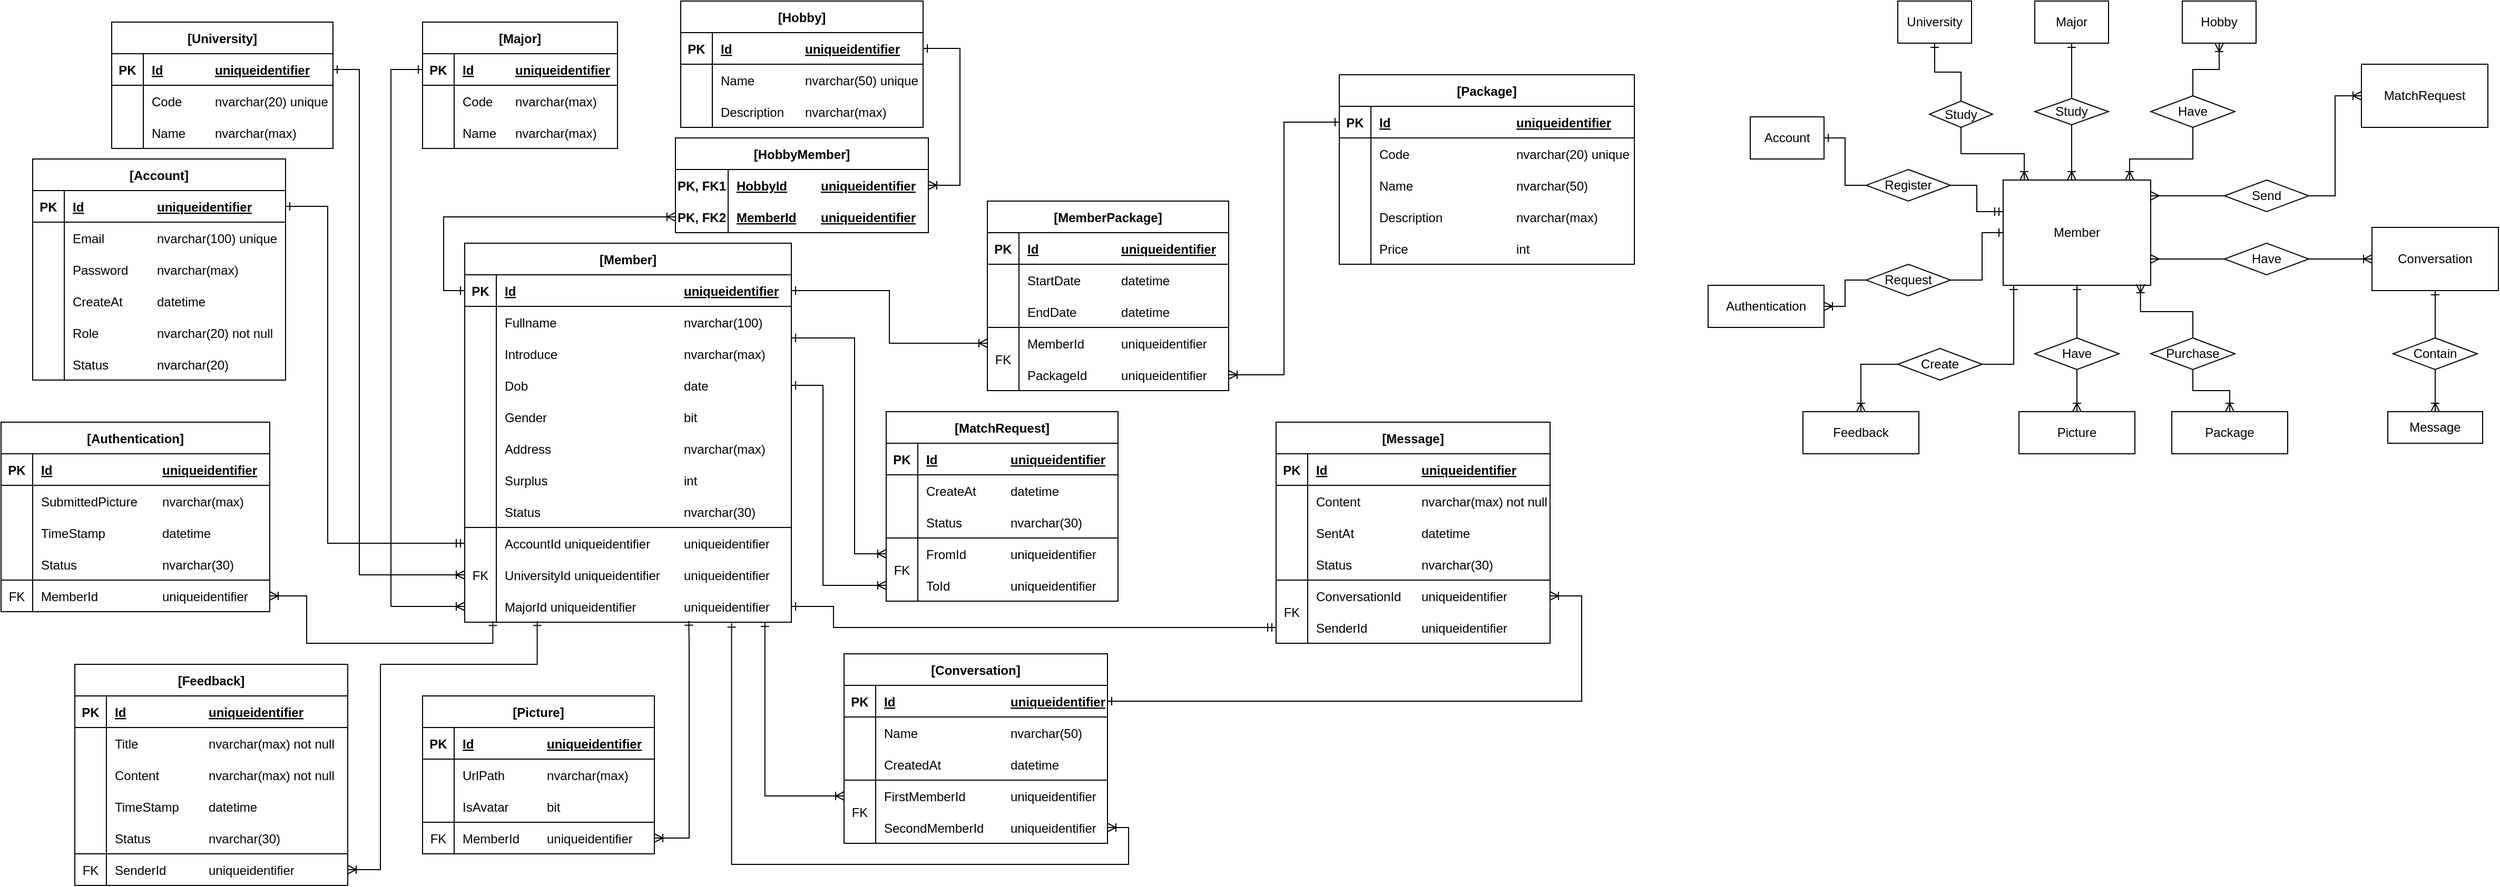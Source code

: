 <mxfile version="24.4.7" type="device">
  <diagram id="R2lEEEUBdFMjLlhIrx00" name="Page-1">
    <mxGraphModel dx="2750" dy="522" grid="1" gridSize="10" guides="1" tooltips="1" connect="1" arrows="1" fold="1" page="1" pageScale="1" pageWidth="850" pageHeight="1100" math="0" shadow="0" extFonts="Permanent Marker^https://fonts.googleapis.com/css?family=Permanent+Marker">
      <root>
        <mxCell id="0" />
        <mxCell id="1" parent="0" />
        <mxCell id="r1M1LW7sMD3ZGov828WQ-27" value="[University]" style="shape=table;startSize=30;container=1;collapsible=1;childLayout=tableLayout;fixedRows=1;rowLines=0;fontStyle=1;align=center;resizeLast=1;rounded=0;shadow=0;swimlaneLine=1;strokeColor=default;columnLines=0;" parent="1" vertex="1">
          <mxGeometry x="-1485" y="50" width="210" height="120" as="geometry" />
        </mxCell>
        <mxCell id="r1M1LW7sMD3ZGov828WQ-28" value="" style="shape=tableRow;horizontal=0;startSize=0;swimlaneHead=0;swimlaneBody=0;fillColor=none;collapsible=0;dropTarget=0;points=[[0,0.5],[1,0.5]];portConstraint=eastwest;strokeColor=inherit;top=0;left=0;right=0;bottom=1;align=left;fontStyle=0;swimlaneLine=0;" parent="r1M1LW7sMD3ZGov828WQ-27" vertex="1">
          <mxGeometry y="30" width="210" height="30" as="geometry" />
        </mxCell>
        <mxCell id="r1M1LW7sMD3ZGov828WQ-29" value="PK" style="shape=partialRectangle;overflow=hidden;connectable=0;fillColor=none;strokeColor=inherit;top=0;left=0;bottom=0;right=1;fontStyle=1;" parent="r1M1LW7sMD3ZGov828WQ-28" vertex="1">
          <mxGeometry width="30" height="30" as="geometry">
            <mxRectangle width="30" height="30" as="alternateBounds" />
          </mxGeometry>
        </mxCell>
        <mxCell id="r1M1LW7sMD3ZGov828WQ-30" value="Id" style="shape=partialRectangle;overflow=hidden;connectable=0;fillColor=none;align=left;strokeColor=inherit;top=0;left=0;bottom=0;right=0;spacingLeft=6;fontStyle=5;horizontal=1;" parent="r1M1LW7sMD3ZGov828WQ-28" vertex="1">
          <mxGeometry x="30" width="60" height="30" as="geometry">
            <mxRectangle width="60" height="30" as="alternateBounds" />
          </mxGeometry>
        </mxCell>
        <mxCell id="r1M1LW7sMD3ZGov828WQ-364" value="uniqueidentifier" style="shape=partialRectangle;overflow=hidden;connectable=0;fillColor=none;align=left;strokeColor=inherit;top=0;left=0;bottom=0;right=0;spacingLeft=6;fontStyle=5;horizontal=1;allowArrows=1;" parent="r1M1LW7sMD3ZGov828WQ-28" vertex="1">
          <mxGeometry x="90" width="120" height="30" as="geometry">
            <mxRectangle width="120" height="30" as="alternateBounds" />
          </mxGeometry>
        </mxCell>
        <mxCell id="r1M1LW7sMD3ZGov828WQ-31" value="" style="shape=tableRow;horizontal=0;startSize=0;swimlaneHead=0;swimlaneBody=0;fillColor=none;collapsible=0;dropTarget=0;points=[[0,0.5],[1,0.5]];portConstraint=eastwest;strokeColor=inherit;top=0;left=0;right=0;bottom=0;" parent="r1M1LW7sMD3ZGov828WQ-27" vertex="1">
          <mxGeometry y="60" width="210" height="30" as="geometry" />
        </mxCell>
        <mxCell id="r1M1LW7sMD3ZGov828WQ-32" value="" style="shape=partialRectangle;overflow=hidden;connectable=0;fillColor=none;strokeColor=inherit;top=0;left=0;bottom=0;right=1;" parent="r1M1LW7sMD3ZGov828WQ-31" vertex="1">
          <mxGeometry width="30" height="30" as="geometry">
            <mxRectangle width="30" height="30" as="alternateBounds" />
          </mxGeometry>
        </mxCell>
        <mxCell id="r1M1LW7sMD3ZGov828WQ-33" value="Code" style="shape=partialRectangle;overflow=hidden;connectable=0;fillColor=none;align=left;strokeColor=inherit;top=0;left=0;bottom=0;right=0;spacingLeft=6;shadow=0;" parent="r1M1LW7sMD3ZGov828WQ-31" vertex="1">
          <mxGeometry x="30" width="60" height="30" as="geometry">
            <mxRectangle width="60" height="30" as="alternateBounds" />
          </mxGeometry>
        </mxCell>
        <mxCell id="r1M1LW7sMD3ZGov828WQ-365" value="nvarchar(20) unique" style="shape=partialRectangle;overflow=hidden;connectable=0;fillColor=none;align=left;strokeColor=inherit;top=0;left=0;bottom=0;right=0;spacingLeft=6;shadow=0;" parent="r1M1LW7sMD3ZGov828WQ-31" vertex="1">
          <mxGeometry x="90" width="120" height="30" as="geometry">
            <mxRectangle width="120" height="30" as="alternateBounds" />
          </mxGeometry>
        </mxCell>
        <mxCell id="r1M1LW7sMD3ZGov828WQ-34" value="" style="shape=tableRow;horizontal=0;startSize=0;swimlaneHead=0;swimlaneBody=0;fillColor=none;collapsible=0;dropTarget=0;points=[[0,0.5],[1,0.5]];portConstraint=eastwest;strokeColor=inherit;top=0;left=0;right=0;bottom=0;" parent="r1M1LW7sMD3ZGov828WQ-27" vertex="1">
          <mxGeometry y="90" width="210" height="30" as="geometry" />
        </mxCell>
        <mxCell id="r1M1LW7sMD3ZGov828WQ-35" value="" style="shape=partialRectangle;overflow=hidden;connectable=0;fillColor=none;strokeColor=inherit;top=0;left=0;bottom=0;right=1;" parent="r1M1LW7sMD3ZGov828WQ-34" vertex="1">
          <mxGeometry width="30" height="30" as="geometry">
            <mxRectangle width="30" height="30" as="alternateBounds" />
          </mxGeometry>
        </mxCell>
        <mxCell id="r1M1LW7sMD3ZGov828WQ-36" value="Name" style="shape=partialRectangle;overflow=hidden;connectable=0;fillColor=none;align=left;strokeColor=inherit;top=0;left=0;bottom=0;right=0;spacingLeft=6;" parent="r1M1LW7sMD3ZGov828WQ-34" vertex="1">
          <mxGeometry x="30" width="60" height="30" as="geometry">
            <mxRectangle width="60" height="30" as="alternateBounds" />
          </mxGeometry>
        </mxCell>
        <mxCell id="r1M1LW7sMD3ZGov828WQ-366" value="nvarchar(max)" style="shape=partialRectangle;overflow=hidden;connectable=0;fillColor=none;align=left;strokeColor=inherit;top=0;left=0;bottom=0;right=0;spacingLeft=6;" parent="r1M1LW7sMD3ZGov828WQ-34" vertex="1">
          <mxGeometry x="90" width="120" height="30" as="geometry">
            <mxRectangle width="120" height="30" as="alternateBounds" />
          </mxGeometry>
        </mxCell>
        <mxCell id="r1M1LW7sMD3ZGov828WQ-37" value="[Major]" style="shape=table;startSize=30;container=1;collapsible=1;childLayout=tableLayout;fixedRows=1;rowLines=0;fontStyle=1;align=center;resizeLast=1;strokeColor=default;columnLines=0;" parent="1" vertex="1">
          <mxGeometry x="-1190" y="50" width="185" height="120" as="geometry" />
        </mxCell>
        <mxCell id="r1M1LW7sMD3ZGov828WQ-38" value="" style="shape=tableRow;horizontal=0;startSize=0;swimlaneHead=0;swimlaneBody=0;fillColor=none;collapsible=0;dropTarget=0;points=[[0,0.5],[1,0.5]];portConstraint=eastwest;strokeColor=inherit;top=0;left=0;right=0;bottom=1;" parent="r1M1LW7sMD3ZGov828WQ-37" vertex="1">
          <mxGeometry y="30" width="185" height="30" as="geometry" />
        </mxCell>
        <mxCell id="r1M1LW7sMD3ZGov828WQ-39" value="PK" style="shape=partialRectangle;overflow=hidden;connectable=0;fillColor=none;strokeColor=inherit;top=0;left=0;bottom=0;right=1;fontStyle=1;" parent="r1M1LW7sMD3ZGov828WQ-38" vertex="1">
          <mxGeometry width="30" height="30" as="geometry">
            <mxRectangle width="30" height="30" as="alternateBounds" />
          </mxGeometry>
        </mxCell>
        <mxCell id="r1M1LW7sMD3ZGov828WQ-40" value="Id" style="shape=partialRectangle;overflow=hidden;connectable=0;fillColor=none;align=left;strokeColor=inherit;top=0;left=0;bottom=0;right=0;spacingLeft=6;fontStyle=5;" parent="r1M1LW7sMD3ZGov828WQ-38" vertex="1">
          <mxGeometry x="30" width="50" height="30" as="geometry">
            <mxRectangle width="50" height="30" as="alternateBounds" />
          </mxGeometry>
        </mxCell>
        <mxCell id="r1M1LW7sMD3ZGov828WQ-367" value="uniqueidentifier" style="shape=partialRectangle;overflow=hidden;connectable=0;fillColor=none;align=left;strokeColor=inherit;top=0;left=0;bottom=0;right=0;spacingLeft=6;fontStyle=5;" parent="r1M1LW7sMD3ZGov828WQ-38" vertex="1">
          <mxGeometry x="80" width="105" height="30" as="geometry">
            <mxRectangle width="105" height="30" as="alternateBounds" />
          </mxGeometry>
        </mxCell>
        <mxCell id="r1M1LW7sMD3ZGov828WQ-41" value="" style="shape=tableRow;horizontal=0;startSize=0;swimlaneHead=0;swimlaneBody=0;fillColor=none;collapsible=0;dropTarget=0;points=[[0,0.5],[1,0.5]];portConstraint=eastwest;strokeColor=inherit;top=0;left=0;right=0;bottom=0;" parent="r1M1LW7sMD3ZGov828WQ-37" vertex="1">
          <mxGeometry y="60" width="185" height="30" as="geometry" />
        </mxCell>
        <mxCell id="r1M1LW7sMD3ZGov828WQ-42" value="" style="shape=partialRectangle;overflow=hidden;connectable=0;fillColor=none;strokeColor=inherit;top=0;left=0;bottom=0;right=1;" parent="r1M1LW7sMD3ZGov828WQ-41" vertex="1">
          <mxGeometry width="30" height="30" as="geometry">
            <mxRectangle width="30" height="30" as="alternateBounds" />
          </mxGeometry>
        </mxCell>
        <mxCell id="r1M1LW7sMD3ZGov828WQ-43" value="Code" style="shape=partialRectangle;overflow=hidden;connectable=0;fillColor=none;align=left;strokeColor=inherit;top=0;left=0;bottom=0;right=0;spacingLeft=6;" parent="r1M1LW7sMD3ZGov828WQ-41" vertex="1">
          <mxGeometry x="30" width="50" height="30" as="geometry">
            <mxRectangle width="50" height="30" as="alternateBounds" />
          </mxGeometry>
        </mxCell>
        <mxCell id="r1M1LW7sMD3ZGov828WQ-368" value="nvarchar(max)" style="shape=partialRectangle;overflow=hidden;connectable=0;fillColor=none;align=left;strokeColor=inherit;top=0;left=0;bottom=0;right=0;spacingLeft=6;" parent="r1M1LW7sMD3ZGov828WQ-41" vertex="1">
          <mxGeometry x="80" width="105" height="30" as="geometry">
            <mxRectangle width="105" height="30" as="alternateBounds" />
          </mxGeometry>
        </mxCell>
        <mxCell id="r1M1LW7sMD3ZGov828WQ-44" value="" style="shape=tableRow;horizontal=0;startSize=0;swimlaneHead=0;swimlaneBody=0;fillColor=none;collapsible=0;dropTarget=0;points=[[0,0.5],[1,0.5]];portConstraint=eastwest;strokeColor=inherit;top=0;left=0;right=0;bottom=0;" parent="r1M1LW7sMD3ZGov828WQ-37" vertex="1">
          <mxGeometry y="90" width="185" height="30" as="geometry" />
        </mxCell>
        <mxCell id="r1M1LW7sMD3ZGov828WQ-45" value="" style="shape=partialRectangle;overflow=hidden;connectable=0;fillColor=none;strokeColor=inherit;top=0;left=0;bottom=0;right=1;" parent="r1M1LW7sMD3ZGov828WQ-44" vertex="1">
          <mxGeometry width="30" height="30" as="geometry">
            <mxRectangle width="30" height="30" as="alternateBounds" />
          </mxGeometry>
        </mxCell>
        <mxCell id="r1M1LW7sMD3ZGov828WQ-46" value="Name" style="shape=partialRectangle;overflow=hidden;connectable=0;fillColor=none;align=left;strokeColor=inherit;top=0;left=0;bottom=0;right=0;spacingLeft=6;" parent="r1M1LW7sMD3ZGov828WQ-44" vertex="1">
          <mxGeometry x="30" width="50" height="30" as="geometry">
            <mxRectangle width="50" height="30" as="alternateBounds" />
          </mxGeometry>
        </mxCell>
        <mxCell id="r1M1LW7sMD3ZGov828WQ-369" value="nvarchar(max)" style="shape=partialRectangle;overflow=hidden;connectable=0;fillColor=none;align=left;strokeColor=inherit;top=0;left=0;bottom=0;right=0;spacingLeft=6;" parent="r1M1LW7sMD3ZGov828WQ-44" vertex="1">
          <mxGeometry x="80" width="105" height="30" as="geometry">
            <mxRectangle width="105" height="30" as="alternateBounds" />
          </mxGeometry>
        </mxCell>
        <mxCell id="r1M1LW7sMD3ZGov828WQ-47" value="[Hobby]" style="shape=table;startSize=30;container=1;collapsible=1;childLayout=tableLayout;fixedRows=1;rowLines=0;fontStyle=1;align=center;resizeLast=1;strokeColor=default;columnLines=0;" parent="1" vertex="1">
          <mxGeometry x="-945" y="30" width="230" height="120" as="geometry" />
        </mxCell>
        <mxCell id="r1M1LW7sMD3ZGov828WQ-48" value="" style="shape=tableRow;horizontal=0;startSize=0;swimlaneHead=0;swimlaneBody=0;fillColor=none;collapsible=0;dropTarget=0;points=[[0,0.5],[1,0.5]];portConstraint=eastwest;strokeColor=inherit;top=0;left=0;right=0;bottom=1;" parent="r1M1LW7sMD3ZGov828WQ-47" vertex="1">
          <mxGeometry y="30" width="230" height="30" as="geometry" />
        </mxCell>
        <mxCell id="r1M1LW7sMD3ZGov828WQ-49" value="PK" style="shape=partialRectangle;overflow=hidden;connectable=0;fillColor=none;strokeColor=inherit;top=0;left=0;bottom=0;right=1;fontStyle=1;" parent="r1M1LW7sMD3ZGov828WQ-48" vertex="1">
          <mxGeometry width="30" height="30" as="geometry">
            <mxRectangle width="30" height="30" as="alternateBounds" />
          </mxGeometry>
        </mxCell>
        <mxCell id="r1M1LW7sMD3ZGov828WQ-50" value="Id" style="shape=partialRectangle;overflow=hidden;connectable=0;fillColor=none;align=left;strokeColor=inherit;top=0;left=0;bottom=0;right=0;spacingLeft=6;fontStyle=5;" parent="r1M1LW7sMD3ZGov828WQ-48" vertex="1">
          <mxGeometry x="30" width="80" height="30" as="geometry">
            <mxRectangle width="80" height="30" as="alternateBounds" />
          </mxGeometry>
        </mxCell>
        <mxCell id="r1M1LW7sMD3ZGov828WQ-372" value="uniqueidentifier" style="shape=partialRectangle;overflow=hidden;connectable=0;fillColor=none;align=left;strokeColor=inherit;top=0;left=0;bottom=0;right=0;spacingLeft=6;fontStyle=5;" parent="r1M1LW7sMD3ZGov828WQ-48" vertex="1">
          <mxGeometry x="110" width="120" height="30" as="geometry">
            <mxRectangle width="120" height="30" as="alternateBounds" />
          </mxGeometry>
        </mxCell>
        <mxCell id="r1M1LW7sMD3ZGov828WQ-51" value="" style="shape=tableRow;horizontal=0;startSize=0;swimlaneHead=0;swimlaneBody=0;fillColor=none;collapsible=0;dropTarget=0;points=[[0,0.5],[1,0.5]];portConstraint=eastwest;strokeColor=inherit;top=0;left=0;right=0;bottom=0;" parent="r1M1LW7sMD3ZGov828WQ-47" vertex="1">
          <mxGeometry y="60" width="230" height="30" as="geometry" />
        </mxCell>
        <mxCell id="r1M1LW7sMD3ZGov828WQ-52" value="" style="shape=partialRectangle;overflow=hidden;connectable=0;fillColor=none;strokeColor=inherit;top=0;left=0;bottom=0;right=1;" parent="r1M1LW7sMD3ZGov828WQ-51" vertex="1">
          <mxGeometry width="30" height="30" as="geometry">
            <mxRectangle width="30" height="30" as="alternateBounds" />
          </mxGeometry>
        </mxCell>
        <mxCell id="r1M1LW7sMD3ZGov828WQ-53" value="Name" style="shape=partialRectangle;overflow=hidden;connectable=0;fillColor=none;align=left;strokeColor=inherit;top=0;left=0;bottom=0;right=0;spacingLeft=6;" parent="r1M1LW7sMD3ZGov828WQ-51" vertex="1">
          <mxGeometry x="30" width="80" height="30" as="geometry">
            <mxRectangle width="80" height="30" as="alternateBounds" />
          </mxGeometry>
        </mxCell>
        <mxCell id="r1M1LW7sMD3ZGov828WQ-373" value="nvarchar(50) unique" style="shape=partialRectangle;overflow=hidden;connectable=0;fillColor=none;align=left;strokeColor=inherit;top=0;left=0;bottom=0;right=0;spacingLeft=6;" parent="r1M1LW7sMD3ZGov828WQ-51" vertex="1">
          <mxGeometry x="110" width="120" height="30" as="geometry">
            <mxRectangle width="120" height="30" as="alternateBounds" />
          </mxGeometry>
        </mxCell>
        <mxCell id="r1M1LW7sMD3ZGov828WQ-54" value="" style="shape=tableRow;horizontal=0;startSize=0;swimlaneHead=0;swimlaneBody=0;fillColor=none;collapsible=0;dropTarget=0;points=[[0,0.5],[1,0.5]];portConstraint=eastwest;strokeColor=inherit;top=0;left=0;right=0;bottom=0;" parent="r1M1LW7sMD3ZGov828WQ-47" vertex="1">
          <mxGeometry y="90" width="230" height="30" as="geometry" />
        </mxCell>
        <mxCell id="r1M1LW7sMD3ZGov828WQ-55" value="" style="shape=partialRectangle;overflow=hidden;connectable=0;fillColor=none;strokeColor=inherit;top=0;left=0;bottom=0;right=1;" parent="r1M1LW7sMD3ZGov828WQ-54" vertex="1">
          <mxGeometry width="30" height="30" as="geometry">
            <mxRectangle width="30" height="30" as="alternateBounds" />
          </mxGeometry>
        </mxCell>
        <mxCell id="r1M1LW7sMD3ZGov828WQ-56" value="Description" style="shape=partialRectangle;overflow=hidden;connectable=0;fillColor=none;align=left;strokeColor=inherit;top=0;left=0;bottom=0;right=0;spacingLeft=6;" parent="r1M1LW7sMD3ZGov828WQ-54" vertex="1">
          <mxGeometry x="30" width="80" height="30" as="geometry">
            <mxRectangle width="80" height="30" as="alternateBounds" />
          </mxGeometry>
        </mxCell>
        <mxCell id="r1M1LW7sMD3ZGov828WQ-374" value="nvarchar(max)" style="shape=partialRectangle;overflow=hidden;connectable=0;fillColor=none;align=left;strokeColor=inherit;top=0;left=0;bottom=0;right=0;spacingLeft=6;" parent="r1M1LW7sMD3ZGov828WQ-54" vertex="1">
          <mxGeometry x="110" width="120" height="30" as="geometry">
            <mxRectangle width="120" height="30" as="alternateBounds" />
          </mxGeometry>
        </mxCell>
        <mxCell id="r1M1LW7sMD3ZGov828WQ-57" value="[Account]" style="shape=table;startSize=30;container=1;collapsible=1;childLayout=tableLayout;fixedRows=1;rowLines=0;fontStyle=1;align=center;resizeLast=1;columnLines=0;" parent="1" vertex="1">
          <mxGeometry x="-1560" y="180" width="240" height="210" as="geometry" />
        </mxCell>
        <mxCell id="r1M1LW7sMD3ZGov828WQ-58" value="" style="shape=tableRow;horizontal=0;startSize=0;swimlaneHead=0;swimlaneBody=0;fillColor=none;collapsible=0;dropTarget=0;points=[[0,0.5],[1,0.5]];portConstraint=eastwest;strokeColor=inherit;top=0;left=0;right=0;bottom=1;" parent="r1M1LW7sMD3ZGov828WQ-57" vertex="1">
          <mxGeometry y="30" width="240" height="30" as="geometry" />
        </mxCell>
        <mxCell id="r1M1LW7sMD3ZGov828WQ-59" value="PK" style="shape=partialRectangle;overflow=hidden;connectable=0;fillColor=none;strokeColor=inherit;top=0;left=0;bottom=0;right=1;fontStyle=1;" parent="r1M1LW7sMD3ZGov828WQ-58" vertex="1">
          <mxGeometry width="30" height="30" as="geometry">
            <mxRectangle width="30" height="30" as="alternateBounds" />
          </mxGeometry>
        </mxCell>
        <mxCell id="r1M1LW7sMD3ZGov828WQ-60" value="Id" style="shape=partialRectangle;overflow=hidden;connectable=0;fillColor=none;align=left;strokeColor=inherit;top=0;left=0;bottom=0;right=0;spacingLeft=6;fontStyle=5;" parent="r1M1LW7sMD3ZGov828WQ-58" vertex="1">
          <mxGeometry x="30" width="80" height="30" as="geometry">
            <mxRectangle width="80" height="30" as="alternateBounds" />
          </mxGeometry>
        </mxCell>
        <mxCell id="r1M1LW7sMD3ZGov828WQ-381" value="uniqueidentifier" style="shape=partialRectangle;overflow=hidden;connectable=0;fillColor=none;align=left;strokeColor=inherit;top=0;left=0;bottom=0;right=0;spacingLeft=6;fontStyle=5;" parent="r1M1LW7sMD3ZGov828WQ-58" vertex="1">
          <mxGeometry x="110" width="130" height="30" as="geometry">
            <mxRectangle width="130" height="30" as="alternateBounds" />
          </mxGeometry>
        </mxCell>
        <mxCell id="r1M1LW7sMD3ZGov828WQ-61" value="" style="shape=tableRow;horizontal=0;startSize=0;swimlaneHead=0;swimlaneBody=0;fillColor=none;collapsible=0;dropTarget=0;points=[[0,0.5],[1,0.5]];portConstraint=eastwest;strokeColor=inherit;top=0;left=0;right=0;bottom=0;" parent="r1M1LW7sMD3ZGov828WQ-57" vertex="1">
          <mxGeometry y="60" width="240" height="30" as="geometry" />
        </mxCell>
        <mxCell id="r1M1LW7sMD3ZGov828WQ-62" value="" style="shape=partialRectangle;overflow=hidden;connectable=0;fillColor=none;strokeColor=inherit;top=0;left=0;bottom=0;right=1;" parent="r1M1LW7sMD3ZGov828WQ-61" vertex="1">
          <mxGeometry width="30" height="30" as="geometry">
            <mxRectangle width="30" height="30" as="alternateBounds" />
          </mxGeometry>
        </mxCell>
        <mxCell id="r1M1LW7sMD3ZGov828WQ-63" value="Email" style="shape=partialRectangle;overflow=hidden;connectable=0;fillColor=none;align=left;strokeColor=inherit;top=0;left=0;bottom=0;right=0;spacingLeft=6;" parent="r1M1LW7sMD3ZGov828WQ-61" vertex="1">
          <mxGeometry x="30" width="80" height="30" as="geometry">
            <mxRectangle width="80" height="30" as="alternateBounds" />
          </mxGeometry>
        </mxCell>
        <mxCell id="r1M1LW7sMD3ZGov828WQ-382" value="nvarchar(100) unique" style="shape=partialRectangle;overflow=hidden;connectable=0;fillColor=none;align=left;strokeColor=inherit;top=0;left=0;bottom=0;right=0;spacingLeft=6;" parent="r1M1LW7sMD3ZGov828WQ-61" vertex="1">
          <mxGeometry x="110" width="130" height="30" as="geometry">
            <mxRectangle width="130" height="30" as="alternateBounds" />
          </mxGeometry>
        </mxCell>
        <mxCell id="r1M1LW7sMD3ZGov828WQ-64" value="" style="shape=tableRow;horizontal=0;startSize=0;swimlaneHead=0;swimlaneBody=0;fillColor=none;collapsible=0;dropTarget=0;points=[[0,0.5],[1,0.5]];portConstraint=eastwest;strokeColor=inherit;top=0;left=0;right=0;bottom=0;" parent="r1M1LW7sMD3ZGov828WQ-57" vertex="1">
          <mxGeometry y="90" width="240" height="30" as="geometry" />
        </mxCell>
        <mxCell id="r1M1LW7sMD3ZGov828WQ-65" value="" style="shape=partialRectangle;overflow=hidden;connectable=0;fillColor=none;strokeColor=inherit;top=0;left=0;bottom=0;right=1;" parent="r1M1LW7sMD3ZGov828WQ-64" vertex="1">
          <mxGeometry width="30" height="30" as="geometry">
            <mxRectangle width="30" height="30" as="alternateBounds" />
          </mxGeometry>
        </mxCell>
        <mxCell id="r1M1LW7sMD3ZGov828WQ-66" value="Password" style="shape=partialRectangle;overflow=hidden;connectable=0;fillColor=none;align=left;strokeColor=inherit;top=0;left=0;bottom=0;right=0;spacingLeft=6;" parent="r1M1LW7sMD3ZGov828WQ-64" vertex="1">
          <mxGeometry x="30" width="80" height="30" as="geometry">
            <mxRectangle width="80" height="30" as="alternateBounds" />
          </mxGeometry>
        </mxCell>
        <mxCell id="r1M1LW7sMD3ZGov828WQ-383" value="nvarchar(max)" style="shape=partialRectangle;overflow=hidden;connectable=0;fillColor=none;align=left;strokeColor=inherit;top=0;left=0;bottom=0;right=0;spacingLeft=6;" parent="r1M1LW7sMD3ZGov828WQ-64" vertex="1">
          <mxGeometry x="110" width="130" height="30" as="geometry">
            <mxRectangle width="130" height="30" as="alternateBounds" />
          </mxGeometry>
        </mxCell>
        <mxCell id="r1M1LW7sMD3ZGov828WQ-67" value="" style="shape=tableRow;horizontal=0;startSize=0;swimlaneHead=0;swimlaneBody=0;fillColor=none;collapsible=0;dropTarget=0;points=[[0,0.5],[1,0.5]];portConstraint=eastwest;strokeColor=inherit;top=0;left=0;right=0;bottom=0;" parent="r1M1LW7sMD3ZGov828WQ-57" vertex="1">
          <mxGeometry y="120" width="240" height="30" as="geometry" />
        </mxCell>
        <mxCell id="r1M1LW7sMD3ZGov828WQ-68" value="" style="shape=partialRectangle;overflow=hidden;connectable=0;fillColor=none;strokeColor=inherit;top=0;left=0;bottom=0;right=1;" parent="r1M1LW7sMD3ZGov828WQ-67" vertex="1">
          <mxGeometry width="30" height="30" as="geometry">
            <mxRectangle width="30" height="30" as="alternateBounds" />
          </mxGeometry>
        </mxCell>
        <mxCell id="r1M1LW7sMD3ZGov828WQ-69" value="CreateAt" style="shape=partialRectangle;overflow=hidden;connectable=0;fillColor=none;align=left;strokeColor=inherit;top=0;left=0;bottom=0;right=0;spacingLeft=6;" parent="r1M1LW7sMD3ZGov828WQ-67" vertex="1">
          <mxGeometry x="30" width="80" height="30" as="geometry">
            <mxRectangle width="80" height="30" as="alternateBounds" />
          </mxGeometry>
        </mxCell>
        <mxCell id="r1M1LW7sMD3ZGov828WQ-384" value="datetime" style="shape=partialRectangle;overflow=hidden;connectable=0;fillColor=none;align=left;strokeColor=inherit;top=0;left=0;bottom=0;right=0;spacingLeft=6;" parent="r1M1LW7sMD3ZGov828WQ-67" vertex="1">
          <mxGeometry x="110" width="130" height="30" as="geometry">
            <mxRectangle width="130" height="30" as="alternateBounds" />
          </mxGeometry>
        </mxCell>
        <mxCell id="r1M1LW7sMD3ZGov828WQ-70" value="" style="shape=tableRow;horizontal=0;startSize=0;swimlaneHead=0;swimlaneBody=0;fillColor=none;collapsible=0;dropTarget=0;points=[[0,0.5],[1,0.5]];portConstraint=eastwest;strokeColor=inherit;top=0;left=0;right=0;bottom=0;" parent="r1M1LW7sMD3ZGov828WQ-57" vertex="1">
          <mxGeometry y="150" width="240" height="30" as="geometry" />
        </mxCell>
        <mxCell id="r1M1LW7sMD3ZGov828WQ-71" value="" style="shape=partialRectangle;overflow=hidden;connectable=0;fillColor=none;strokeColor=inherit;top=0;left=0;bottom=0;right=1;" parent="r1M1LW7sMD3ZGov828WQ-70" vertex="1">
          <mxGeometry width="30" height="30" as="geometry">
            <mxRectangle width="30" height="30" as="alternateBounds" />
          </mxGeometry>
        </mxCell>
        <mxCell id="r1M1LW7sMD3ZGov828WQ-72" value="Role" style="shape=partialRectangle;overflow=hidden;connectable=0;fillColor=none;align=left;strokeColor=inherit;top=0;left=0;bottom=0;right=0;spacingLeft=6;" parent="r1M1LW7sMD3ZGov828WQ-70" vertex="1">
          <mxGeometry x="30" width="80" height="30" as="geometry">
            <mxRectangle width="80" height="30" as="alternateBounds" />
          </mxGeometry>
        </mxCell>
        <mxCell id="r1M1LW7sMD3ZGov828WQ-385" value="nvarchar(20) not null" style="shape=partialRectangle;overflow=hidden;connectable=0;fillColor=none;align=left;strokeColor=inherit;top=0;left=0;bottom=0;right=0;spacingLeft=6;" parent="r1M1LW7sMD3ZGov828WQ-70" vertex="1">
          <mxGeometry x="110" width="130" height="30" as="geometry">
            <mxRectangle width="130" height="30" as="alternateBounds" />
          </mxGeometry>
        </mxCell>
        <mxCell id="r1M1LW7sMD3ZGov828WQ-73" value="" style="shape=tableRow;horizontal=0;startSize=0;swimlaneHead=0;swimlaneBody=0;fillColor=none;collapsible=0;dropTarget=0;points=[[0,0.5],[1,0.5]];portConstraint=eastwest;strokeColor=inherit;top=0;left=0;right=0;bottom=0;" parent="r1M1LW7sMD3ZGov828WQ-57" vertex="1">
          <mxGeometry y="180" width="240" height="30" as="geometry" />
        </mxCell>
        <mxCell id="r1M1LW7sMD3ZGov828WQ-74" value="" style="shape=partialRectangle;overflow=hidden;connectable=0;fillColor=none;strokeColor=inherit;top=0;left=0;bottom=0;right=1;" parent="r1M1LW7sMD3ZGov828WQ-73" vertex="1">
          <mxGeometry width="30" height="30" as="geometry">
            <mxRectangle width="30" height="30" as="alternateBounds" />
          </mxGeometry>
        </mxCell>
        <mxCell id="r1M1LW7sMD3ZGov828WQ-75" value="Status" style="shape=partialRectangle;overflow=hidden;connectable=0;fillColor=none;align=left;strokeColor=inherit;top=0;left=0;bottom=0;right=0;spacingLeft=6;" parent="r1M1LW7sMD3ZGov828WQ-73" vertex="1">
          <mxGeometry x="30" width="80" height="30" as="geometry">
            <mxRectangle width="80" height="30" as="alternateBounds" />
          </mxGeometry>
        </mxCell>
        <mxCell id="r1M1LW7sMD3ZGov828WQ-386" value="nvarchar(20)" style="shape=partialRectangle;overflow=hidden;connectable=0;fillColor=none;align=left;strokeColor=inherit;top=0;left=0;bottom=0;right=0;spacingLeft=6;" parent="r1M1LW7sMD3ZGov828WQ-73" vertex="1">
          <mxGeometry x="110" width="130" height="30" as="geometry">
            <mxRectangle width="130" height="30" as="alternateBounds" />
          </mxGeometry>
        </mxCell>
        <mxCell id="r1M1LW7sMD3ZGov828WQ-76" value="[Member]" style="shape=table;startSize=30;container=1;collapsible=1;childLayout=tableLayout;fixedRows=1;rowLines=0;fontStyle=1;align=center;resizeLast=1;columnLines=0;" parent="1" vertex="1">
          <mxGeometry x="-1150" y="260" width="310" height="360" as="geometry" />
        </mxCell>
        <mxCell id="r1M1LW7sMD3ZGov828WQ-77" value="" style="shape=tableRow;horizontal=0;startSize=0;swimlaneHead=0;swimlaneBody=0;fillColor=none;collapsible=0;dropTarget=0;points=[[0,0.5],[1,0.5]];portConstraint=eastwest;strokeColor=inherit;top=0;left=0;right=0;bottom=1;" parent="r1M1LW7sMD3ZGov828WQ-76" vertex="1">
          <mxGeometry y="30" width="310" height="30" as="geometry" />
        </mxCell>
        <mxCell id="r1M1LW7sMD3ZGov828WQ-78" value="PK" style="shape=partialRectangle;overflow=hidden;connectable=0;fillColor=none;strokeColor=inherit;top=0;left=0;bottom=0;right=1;fontStyle=1;" parent="r1M1LW7sMD3ZGov828WQ-77" vertex="1">
          <mxGeometry width="30" height="30" as="geometry">
            <mxRectangle width="30" height="30" as="alternateBounds" />
          </mxGeometry>
        </mxCell>
        <mxCell id="r1M1LW7sMD3ZGov828WQ-79" value="Id" style="shape=partialRectangle;overflow=hidden;connectable=0;fillColor=none;align=left;strokeColor=inherit;top=0;left=0;bottom=0;right=0;spacingLeft=6;fontStyle=5;" parent="r1M1LW7sMD3ZGov828WQ-77" vertex="1">
          <mxGeometry x="30" width="170" height="30" as="geometry">
            <mxRectangle width="170" height="30" as="alternateBounds" />
          </mxGeometry>
        </mxCell>
        <mxCell id="r1M1LW7sMD3ZGov828WQ-435" value="uniqueidentifier" style="shape=partialRectangle;overflow=hidden;connectable=0;fillColor=none;align=left;strokeColor=inherit;top=0;left=0;bottom=0;right=0;spacingLeft=6;fontStyle=5;" parent="r1M1LW7sMD3ZGov828WQ-77" vertex="1">
          <mxGeometry x="200" width="110" height="30" as="geometry">
            <mxRectangle width="110" height="30" as="alternateBounds" />
          </mxGeometry>
        </mxCell>
        <mxCell id="r1M1LW7sMD3ZGov828WQ-80" value="" style="shape=tableRow;horizontal=0;startSize=0;swimlaneHead=0;swimlaneBody=0;fillColor=none;collapsible=0;dropTarget=0;points=[[0,0.5],[1,0.5]];portConstraint=eastwest;strokeColor=inherit;top=0;left=0;right=0;bottom=0;" parent="r1M1LW7sMD3ZGov828WQ-76" vertex="1">
          <mxGeometry y="60" width="310" height="30" as="geometry" />
        </mxCell>
        <mxCell id="r1M1LW7sMD3ZGov828WQ-81" value="" style="shape=partialRectangle;overflow=hidden;connectable=0;fillColor=none;strokeColor=inherit;top=0;left=0;bottom=0;right=1;" parent="r1M1LW7sMD3ZGov828WQ-80" vertex="1">
          <mxGeometry width="30" height="30" as="geometry">
            <mxRectangle width="30" height="30" as="alternateBounds" />
          </mxGeometry>
        </mxCell>
        <mxCell id="r1M1LW7sMD3ZGov828WQ-82" value="Fullname" style="shape=partialRectangle;overflow=hidden;connectable=0;fillColor=none;align=left;strokeColor=inherit;top=0;left=0;bottom=0;right=0;spacingLeft=6;" parent="r1M1LW7sMD3ZGov828WQ-80" vertex="1">
          <mxGeometry x="30" width="170" height="30" as="geometry">
            <mxRectangle width="170" height="30" as="alternateBounds" />
          </mxGeometry>
        </mxCell>
        <mxCell id="r1M1LW7sMD3ZGov828WQ-436" value="nvarchar(100)" style="shape=partialRectangle;overflow=hidden;connectable=0;fillColor=none;align=left;strokeColor=inherit;top=0;left=0;bottom=0;right=0;spacingLeft=6;" parent="r1M1LW7sMD3ZGov828WQ-80" vertex="1">
          <mxGeometry x="200" width="110" height="30" as="geometry">
            <mxRectangle width="110" height="30" as="alternateBounds" />
          </mxGeometry>
        </mxCell>
        <mxCell id="r1M1LW7sMD3ZGov828WQ-83" value="" style="shape=tableRow;horizontal=0;startSize=0;swimlaneHead=0;swimlaneBody=0;fillColor=none;collapsible=0;dropTarget=0;points=[[0,0.5],[1,0.5]];portConstraint=eastwest;strokeColor=inherit;top=0;left=0;right=0;bottom=0;" parent="r1M1LW7sMD3ZGov828WQ-76" vertex="1">
          <mxGeometry y="90" width="310" height="30" as="geometry" />
        </mxCell>
        <mxCell id="r1M1LW7sMD3ZGov828WQ-84" value="" style="shape=partialRectangle;overflow=hidden;connectable=0;fillColor=none;strokeColor=inherit;top=0;left=0;bottom=0;right=1;" parent="r1M1LW7sMD3ZGov828WQ-83" vertex="1">
          <mxGeometry width="30" height="30" as="geometry">
            <mxRectangle width="30" height="30" as="alternateBounds" />
          </mxGeometry>
        </mxCell>
        <mxCell id="r1M1LW7sMD3ZGov828WQ-85" value="Introduce" style="shape=partialRectangle;overflow=hidden;connectable=0;fillColor=none;align=left;strokeColor=inherit;top=0;left=0;bottom=0;right=0;spacingLeft=6;" parent="r1M1LW7sMD3ZGov828WQ-83" vertex="1">
          <mxGeometry x="30" width="170" height="30" as="geometry">
            <mxRectangle width="170" height="30" as="alternateBounds" />
          </mxGeometry>
        </mxCell>
        <mxCell id="r1M1LW7sMD3ZGov828WQ-437" value="nvarchar(max)" style="shape=partialRectangle;overflow=hidden;connectable=0;fillColor=none;align=left;strokeColor=inherit;top=0;left=0;bottom=0;right=0;spacingLeft=6;" parent="r1M1LW7sMD3ZGov828WQ-83" vertex="1">
          <mxGeometry x="200" width="110" height="30" as="geometry">
            <mxRectangle width="110" height="30" as="alternateBounds" />
          </mxGeometry>
        </mxCell>
        <mxCell id="r1M1LW7sMD3ZGov828WQ-86" value="" style="shape=tableRow;horizontal=0;startSize=0;swimlaneHead=0;swimlaneBody=0;fillColor=none;collapsible=0;dropTarget=0;points=[[0,0.5],[1,0.5]];portConstraint=eastwest;strokeColor=inherit;top=0;left=0;right=0;bottom=0;" parent="r1M1LW7sMD3ZGov828WQ-76" vertex="1">
          <mxGeometry y="120" width="310" height="30" as="geometry" />
        </mxCell>
        <mxCell id="r1M1LW7sMD3ZGov828WQ-87" value="" style="shape=partialRectangle;overflow=hidden;connectable=0;fillColor=none;strokeColor=inherit;top=0;left=0;bottom=0;right=1;" parent="r1M1LW7sMD3ZGov828WQ-86" vertex="1">
          <mxGeometry width="30" height="30" as="geometry">
            <mxRectangle width="30" height="30" as="alternateBounds" />
          </mxGeometry>
        </mxCell>
        <mxCell id="r1M1LW7sMD3ZGov828WQ-88" value="Dob" style="shape=partialRectangle;overflow=hidden;connectable=0;fillColor=none;align=left;strokeColor=inherit;top=0;left=0;bottom=0;right=0;spacingLeft=6;" parent="r1M1LW7sMD3ZGov828WQ-86" vertex="1">
          <mxGeometry x="30" width="170" height="30" as="geometry">
            <mxRectangle width="170" height="30" as="alternateBounds" />
          </mxGeometry>
        </mxCell>
        <mxCell id="r1M1LW7sMD3ZGov828WQ-438" value="date" style="shape=partialRectangle;overflow=hidden;connectable=0;fillColor=none;align=left;strokeColor=inherit;top=0;left=0;bottom=0;right=0;spacingLeft=6;" parent="r1M1LW7sMD3ZGov828WQ-86" vertex="1">
          <mxGeometry x="200" width="110" height="30" as="geometry">
            <mxRectangle width="110" height="30" as="alternateBounds" />
          </mxGeometry>
        </mxCell>
        <mxCell id="r1M1LW7sMD3ZGov828WQ-89" value="" style="shape=tableRow;horizontal=0;startSize=0;swimlaneHead=0;swimlaneBody=0;fillColor=none;collapsible=0;dropTarget=0;points=[[0,0.5],[1,0.5]];portConstraint=eastwest;strokeColor=inherit;top=0;left=0;right=0;bottom=0;" parent="r1M1LW7sMD3ZGov828WQ-76" vertex="1">
          <mxGeometry y="150" width="310" height="30" as="geometry" />
        </mxCell>
        <mxCell id="r1M1LW7sMD3ZGov828WQ-90" value="" style="shape=partialRectangle;overflow=hidden;connectable=0;fillColor=none;strokeColor=inherit;top=0;left=0;bottom=0;right=1;" parent="r1M1LW7sMD3ZGov828WQ-89" vertex="1">
          <mxGeometry width="30" height="30" as="geometry">
            <mxRectangle width="30" height="30" as="alternateBounds" />
          </mxGeometry>
        </mxCell>
        <mxCell id="r1M1LW7sMD3ZGov828WQ-91" value="Gender" style="shape=partialRectangle;overflow=hidden;connectable=0;fillColor=none;align=left;strokeColor=inherit;top=0;left=0;bottom=0;right=0;spacingLeft=6;" parent="r1M1LW7sMD3ZGov828WQ-89" vertex="1">
          <mxGeometry x="30" width="170" height="30" as="geometry">
            <mxRectangle width="170" height="30" as="alternateBounds" />
          </mxGeometry>
        </mxCell>
        <mxCell id="r1M1LW7sMD3ZGov828WQ-439" value="bit" style="shape=partialRectangle;overflow=hidden;connectable=0;fillColor=none;align=left;strokeColor=inherit;top=0;left=0;bottom=0;right=0;spacingLeft=6;" parent="r1M1LW7sMD3ZGov828WQ-89" vertex="1">
          <mxGeometry x="200" width="110" height="30" as="geometry">
            <mxRectangle width="110" height="30" as="alternateBounds" />
          </mxGeometry>
        </mxCell>
        <mxCell id="r1M1LW7sMD3ZGov828WQ-92" value="" style="shape=tableRow;horizontal=0;startSize=0;swimlaneHead=0;swimlaneBody=0;fillColor=none;collapsible=0;dropTarget=0;points=[[0,0.5],[1,0.5]];portConstraint=eastwest;strokeColor=inherit;top=0;left=0;right=0;bottom=0;" parent="r1M1LW7sMD3ZGov828WQ-76" vertex="1">
          <mxGeometry y="180" width="310" height="30" as="geometry" />
        </mxCell>
        <mxCell id="r1M1LW7sMD3ZGov828WQ-93" value="" style="shape=partialRectangle;overflow=hidden;connectable=0;fillColor=none;strokeColor=inherit;top=0;left=0;bottom=0;right=1;" parent="r1M1LW7sMD3ZGov828WQ-92" vertex="1">
          <mxGeometry width="30" height="30" as="geometry">
            <mxRectangle width="30" height="30" as="alternateBounds" />
          </mxGeometry>
        </mxCell>
        <mxCell id="r1M1LW7sMD3ZGov828WQ-94" value="Address" style="shape=partialRectangle;overflow=hidden;connectable=0;fillColor=none;align=left;strokeColor=inherit;top=0;left=0;bottom=0;right=0;spacingLeft=6;" parent="r1M1LW7sMD3ZGov828WQ-92" vertex="1">
          <mxGeometry x="30" width="170" height="30" as="geometry">
            <mxRectangle width="170" height="30" as="alternateBounds" />
          </mxGeometry>
        </mxCell>
        <mxCell id="r1M1LW7sMD3ZGov828WQ-440" value="nvarchar(max)" style="shape=partialRectangle;overflow=hidden;connectable=0;fillColor=none;align=left;strokeColor=inherit;top=0;left=0;bottom=0;right=0;spacingLeft=6;" parent="r1M1LW7sMD3ZGov828WQ-92" vertex="1">
          <mxGeometry x="200" width="110" height="30" as="geometry">
            <mxRectangle width="110" height="30" as="alternateBounds" />
          </mxGeometry>
        </mxCell>
        <mxCell id="r1M1LW7sMD3ZGov828WQ-95" value="" style="shape=tableRow;horizontal=0;startSize=0;swimlaneHead=0;swimlaneBody=0;fillColor=none;collapsible=0;dropTarget=0;points=[[0,0.5],[1,0.5]];portConstraint=eastwest;strokeColor=inherit;top=0;left=0;right=0;bottom=0;" parent="r1M1LW7sMD3ZGov828WQ-76" vertex="1">
          <mxGeometry y="210" width="310" height="30" as="geometry" />
        </mxCell>
        <mxCell id="r1M1LW7sMD3ZGov828WQ-96" value="" style="shape=partialRectangle;overflow=hidden;connectable=0;fillColor=none;strokeColor=inherit;top=0;left=0;bottom=0;right=1;" parent="r1M1LW7sMD3ZGov828WQ-95" vertex="1">
          <mxGeometry width="30" height="30" as="geometry">
            <mxRectangle width="30" height="30" as="alternateBounds" />
          </mxGeometry>
        </mxCell>
        <mxCell id="r1M1LW7sMD3ZGov828WQ-97" value="Surplus" style="shape=partialRectangle;overflow=hidden;connectable=0;fillColor=none;align=left;strokeColor=inherit;top=0;left=0;bottom=0;right=0;spacingLeft=6;" parent="r1M1LW7sMD3ZGov828WQ-95" vertex="1">
          <mxGeometry x="30" width="170" height="30" as="geometry">
            <mxRectangle width="170" height="30" as="alternateBounds" />
          </mxGeometry>
        </mxCell>
        <mxCell id="r1M1LW7sMD3ZGov828WQ-441" value="int" style="shape=partialRectangle;overflow=hidden;connectable=0;fillColor=none;align=left;strokeColor=inherit;top=0;left=0;bottom=0;right=0;spacingLeft=6;" parent="r1M1LW7sMD3ZGov828WQ-95" vertex="1">
          <mxGeometry x="200" width="110" height="30" as="geometry">
            <mxRectangle width="110" height="30" as="alternateBounds" />
          </mxGeometry>
        </mxCell>
        <mxCell id="r1M1LW7sMD3ZGov828WQ-98" value="" style="shape=tableRow;horizontal=0;startSize=0;swimlaneHead=0;swimlaneBody=0;fillColor=none;collapsible=0;dropTarget=0;points=[[0,0.5],[1,0.5]];portConstraint=eastwest;strokeColor=inherit;top=0;left=0;right=0;bottom=0;" parent="r1M1LW7sMD3ZGov828WQ-76" vertex="1">
          <mxGeometry y="240" width="310" height="30" as="geometry" />
        </mxCell>
        <mxCell id="r1M1LW7sMD3ZGov828WQ-99" value="" style="shape=partialRectangle;overflow=hidden;connectable=0;fillColor=none;strokeColor=inherit;top=0;left=0;bottom=0;right=1;" parent="r1M1LW7sMD3ZGov828WQ-98" vertex="1">
          <mxGeometry width="30" height="30" as="geometry">
            <mxRectangle width="30" height="30" as="alternateBounds" />
          </mxGeometry>
        </mxCell>
        <mxCell id="r1M1LW7sMD3ZGov828WQ-100" value="Status" style="shape=partialRectangle;overflow=hidden;connectable=0;fillColor=none;align=left;strokeColor=inherit;top=0;left=0;bottom=0;right=0;spacingLeft=6;" parent="r1M1LW7sMD3ZGov828WQ-98" vertex="1">
          <mxGeometry x="30" width="170" height="30" as="geometry">
            <mxRectangle width="170" height="30" as="alternateBounds" />
          </mxGeometry>
        </mxCell>
        <mxCell id="r1M1LW7sMD3ZGov828WQ-442" value="nvarchar(30)" style="shape=partialRectangle;overflow=hidden;connectable=0;fillColor=none;align=left;strokeColor=inherit;top=0;left=0;bottom=0;right=0;spacingLeft=6;" parent="r1M1LW7sMD3ZGov828WQ-98" vertex="1">
          <mxGeometry x="200" width="110" height="30" as="geometry">
            <mxRectangle width="110" height="30" as="alternateBounds" />
          </mxGeometry>
        </mxCell>
        <mxCell id="r1M1LW7sMD3ZGov828WQ-104" value="" style="shape=tableRow;horizontal=0;startSize=0;swimlaneHead=0;swimlaneBody=0;fillColor=none;collapsible=0;dropTarget=0;points=[[0,0.5],[1,0.5]];portConstraint=eastwest;strokeColor=inherit;top=0;left=0;right=0;bottom=0;" parent="r1M1LW7sMD3ZGov828WQ-76" vertex="1">
          <mxGeometry y="270" width="310" height="30" as="geometry" />
        </mxCell>
        <mxCell id="r1M1LW7sMD3ZGov828WQ-105" value="FK" style="shape=partialRectangle;overflow=hidden;connectable=0;fillColor=none;strokeColor=inherit;top=1;left=0;bottom=0;right=1;rowspan=3;colspan=1;" parent="r1M1LW7sMD3ZGov828WQ-104" vertex="1">
          <mxGeometry width="30" height="90" as="geometry">
            <mxRectangle width="30" height="30" as="alternateBounds" />
          </mxGeometry>
        </mxCell>
        <mxCell id="r1M1LW7sMD3ZGov828WQ-106" value="AccountId uniqueidentifier" style="shape=partialRectangle;overflow=hidden;connectable=0;fillColor=none;align=left;strokeColor=inherit;top=1;left=0;bottom=0;right=0;spacingLeft=6;" parent="r1M1LW7sMD3ZGov828WQ-104" vertex="1">
          <mxGeometry x="30" width="170" height="30" as="geometry">
            <mxRectangle width="170" height="30" as="alternateBounds" />
          </mxGeometry>
        </mxCell>
        <mxCell id="r1M1LW7sMD3ZGov828WQ-443" value="uniqueidentifier" style="shape=partialRectangle;overflow=hidden;connectable=0;fillColor=none;align=left;strokeColor=inherit;top=1;left=0;bottom=0;right=0;spacingLeft=6;" parent="r1M1LW7sMD3ZGov828WQ-104" vertex="1">
          <mxGeometry x="200" width="110" height="30" as="geometry">
            <mxRectangle width="110" height="30" as="alternateBounds" />
          </mxGeometry>
        </mxCell>
        <mxCell id="r1M1LW7sMD3ZGov828WQ-107" value="" style="shape=tableRow;horizontal=0;startSize=0;swimlaneHead=0;swimlaneBody=0;fillColor=none;collapsible=0;dropTarget=0;points=[[0,0.5],[1,0.5]];portConstraint=eastwest;strokeColor=inherit;top=0;left=0;right=0;bottom=0;" parent="r1M1LW7sMD3ZGov828WQ-76" vertex="1">
          <mxGeometry y="300" width="310" height="30" as="geometry" />
        </mxCell>
        <mxCell id="r1M1LW7sMD3ZGov828WQ-108" value="FK" style="shape=partialRectangle;overflow=hidden;connectable=0;fillColor=none;strokeColor=inherit;top=0;left=0;bottom=0;right=1;" parent="r1M1LW7sMD3ZGov828WQ-107" vertex="1" visible="0">
          <mxGeometry width="30" height="30" as="geometry">
            <mxRectangle width="30" height="30" as="alternateBounds" />
          </mxGeometry>
        </mxCell>
        <mxCell id="r1M1LW7sMD3ZGov828WQ-109" value="UniversityId uniqueidentifier" style="shape=partialRectangle;overflow=hidden;connectable=0;fillColor=none;align=left;strokeColor=inherit;top=0;left=0;bottom=0;right=0;spacingLeft=6;" parent="r1M1LW7sMD3ZGov828WQ-107" vertex="1">
          <mxGeometry x="30" width="170" height="30" as="geometry">
            <mxRectangle width="170" height="30" as="alternateBounds" />
          </mxGeometry>
        </mxCell>
        <mxCell id="r1M1LW7sMD3ZGov828WQ-444" value="uniqueidentifier" style="shape=partialRectangle;overflow=hidden;connectable=0;fillColor=none;align=left;strokeColor=inherit;top=0;left=0;bottom=0;right=0;spacingLeft=6;" parent="r1M1LW7sMD3ZGov828WQ-107" vertex="1">
          <mxGeometry x="200" width="110" height="30" as="geometry">
            <mxRectangle width="110" height="30" as="alternateBounds" />
          </mxGeometry>
        </mxCell>
        <mxCell id="r1M1LW7sMD3ZGov828WQ-110" value="" style="shape=tableRow;horizontal=0;startSize=0;swimlaneHead=0;swimlaneBody=0;fillColor=none;collapsible=0;dropTarget=0;points=[[0,0.5],[1,0.5]];portConstraint=eastwest;strokeColor=inherit;top=0;left=0;right=0;bottom=0;" parent="r1M1LW7sMD3ZGov828WQ-76" vertex="1">
          <mxGeometry y="330" width="310" height="30" as="geometry" />
        </mxCell>
        <mxCell id="r1M1LW7sMD3ZGov828WQ-111" value="" style="shape=partialRectangle;overflow=hidden;connectable=0;fillColor=none;strokeColor=inherit;top=0;left=0;bottom=0;right=1;" parent="r1M1LW7sMD3ZGov828WQ-110" vertex="1" visible="0">
          <mxGeometry width="30" height="30" as="geometry">
            <mxRectangle width="30" height="30" as="alternateBounds" />
          </mxGeometry>
        </mxCell>
        <mxCell id="r1M1LW7sMD3ZGov828WQ-112" value="MajorId uniqueidentifier" style="shape=partialRectangle;overflow=hidden;connectable=0;fillColor=none;align=left;strokeColor=inherit;top=0;left=0;bottom=0;right=0;spacingLeft=6;" parent="r1M1LW7sMD3ZGov828WQ-110" vertex="1">
          <mxGeometry x="30" width="170" height="30" as="geometry">
            <mxRectangle width="170" height="30" as="alternateBounds" />
          </mxGeometry>
        </mxCell>
        <mxCell id="r1M1LW7sMD3ZGov828WQ-445" value="uniqueidentifier" style="shape=partialRectangle;overflow=hidden;connectable=0;fillColor=none;align=left;strokeColor=inherit;top=0;left=0;bottom=0;right=0;spacingLeft=6;" parent="r1M1LW7sMD3ZGov828WQ-110" vertex="1">
          <mxGeometry x="200" width="110" height="30" as="geometry">
            <mxRectangle width="110" height="30" as="alternateBounds" />
          </mxGeometry>
        </mxCell>
        <mxCell id="r1M1LW7sMD3ZGov828WQ-113" value="[HobbyMember]" style="shape=table;startSize=30;container=1;collapsible=1;childLayout=tableLayout;fixedRows=1;rowLines=0;fontStyle=1;align=center;resizeLast=1;columnLines=0;" parent="1" vertex="1">
          <mxGeometry x="-950" y="160" width="240" height="90" as="geometry" />
        </mxCell>
        <mxCell id="r1M1LW7sMD3ZGov828WQ-114" value="" style="shape=tableRow;horizontal=0;startSize=0;swimlaneHead=0;swimlaneBody=0;fillColor=none;collapsible=0;dropTarget=0;points=[[0,0.5],[1,0.5]];portConstraint=eastwest;strokeColor=inherit;top=0;left=0;right=0;bottom=0;" parent="r1M1LW7sMD3ZGov828WQ-113" vertex="1">
          <mxGeometry y="30" width="240" height="30" as="geometry" />
        </mxCell>
        <mxCell id="r1M1LW7sMD3ZGov828WQ-115" value="PK, FK1" style="shape=partialRectangle;overflow=hidden;connectable=0;fillColor=none;strokeColor=inherit;top=0;left=0;bottom=0;right=1;fontStyle=1" parent="r1M1LW7sMD3ZGov828WQ-114" vertex="1">
          <mxGeometry width="50" height="30" as="geometry">
            <mxRectangle width="50" height="30" as="alternateBounds" />
          </mxGeometry>
        </mxCell>
        <mxCell id="r1M1LW7sMD3ZGov828WQ-116" value="HobbyId" style="shape=partialRectangle;overflow=hidden;connectable=0;fillColor=none;align=left;strokeColor=inherit;top=0;left=0;bottom=0;right=0;spacingLeft=6;fontStyle=5" parent="r1M1LW7sMD3ZGov828WQ-114" vertex="1">
          <mxGeometry x="50" width="80" height="30" as="geometry">
            <mxRectangle width="80" height="30" as="alternateBounds" />
          </mxGeometry>
        </mxCell>
        <mxCell id="r1M1LW7sMD3ZGov828WQ-370" value="uniqueidentifier" style="shape=partialRectangle;overflow=hidden;connectable=0;fillColor=none;align=left;strokeColor=inherit;top=0;left=0;bottom=0;right=0;spacingLeft=6;fontStyle=5" parent="r1M1LW7sMD3ZGov828WQ-114" vertex="1">
          <mxGeometry x="130" width="110" height="30" as="geometry">
            <mxRectangle width="110" height="30" as="alternateBounds" />
          </mxGeometry>
        </mxCell>
        <mxCell id="r1M1LW7sMD3ZGov828WQ-117" value="" style="shape=tableRow;horizontal=0;startSize=0;swimlaneHead=0;swimlaneBody=0;fillColor=none;collapsible=0;dropTarget=0;points=[[0,0.5],[1,0.5]];portConstraint=eastwest;strokeColor=inherit;top=0;left=0;right=0;bottom=0;" parent="r1M1LW7sMD3ZGov828WQ-113" vertex="1">
          <mxGeometry y="60" width="240" height="30" as="geometry" />
        </mxCell>
        <mxCell id="r1M1LW7sMD3ZGov828WQ-118" value="PK, FK2" style="shape=partialRectangle;overflow=hidden;connectable=0;fillColor=none;strokeColor=inherit;top=0;left=0;bottom=0;right=1;verticalAlign=middle;fontStyle=1" parent="r1M1LW7sMD3ZGov828WQ-117" vertex="1">
          <mxGeometry width="50" height="30" as="geometry">
            <mxRectangle width="50" height="30" as="alternateBounds" />
          </mxGeometry>
        </mxCell>
        <mxCell id="r1M1LW7sMD3ZGov828WQ-119" value="MemberId" style="shape=partialRectangle;overflow=hidden;connectable=0;fillColor=none;align=left;strokeColor=inherit;top=0;left=0;bottom=0;right=0;spacingLeft=6;fontStyle=5" parent="r1M1LW7sMD3ZGov828WQ-117" vertex="1">
          <mxGeometry x="50" width="80" height="30" as="geometry">
            <mxRectangle width="80" height="30" as="alternateBounds" />
          </mxGeometry>
        </mxCell>
        <mxCell id="r1M1LW7sMD3ZGov828WQ-371" value="uniqueidentifier" style="shape=partialRectangle;overflow=hidden;connectable=0;fillColor=none;align=left;strokeColor=inherit;top=0;left=0;bottom=0;right=0;spacingLeft=6;fontStyle=5" parent="r1M1LW7sMD3ZGov828WQ-117" vertex="1">
          <mxGeometry x="130" width="110" height="30" as="geometry">
            <mxRectangle width="110" height="30" as="alternateBounds" />
          </mxGeometry>
        </mxCell>
        <mxCell id="r1M1LW7sMD3ZGov828WQ-129" value="[Picture]" style="shape=table;startSize=30;container=1;collapsible=1;childLayout=tableLayout;fixedRows=1;rowLines=0;fontStyle=1;align=center;resizeLast=1;columnLines=0;" parent="1" vertex="1">
          <mxGeometry x="-1190" y="690" width="220" height="150" as="geometry" />
        </mxCell>
        <mxCell id="r1M1LW7sMD3ZGov828WQ-130" value="" style="shape=tableRow;horizontal=0;startSize=0;swimlaneHead=0;swimlaneBody=0;fillColor=none;collapsible=0;dropTarget=0;points=[[0,0.5],[1,0.5]];portConstraint=eastwest;strokeColor=inherit;top=0;left=0;right=0;bottom=1;" parent="r1M1LW7sMD3ZGov828WQ-129" vertex="1">
          <mxGeometry y="30" width="220" height="30" as="geometry" />
        </mxCell>
        <mxCell id="r1M1LW7sMD3ZGov828WQ-131" value="PK" style="shape=partialRectangle;overflow=hidden;connectable=0;fillColor=none;strokeColor=inherit;top=0;left=0;bottom=0;right=1;fontStyle=1;" parent="r1M1LW7sMD3ZGov828WQ-130" vertex="1">
          <mxGeometry width="30" height="30" as="geometry">
            <mxRectangle width="30" height="30" as="alternateBounds" />
          </mxGeometry>
        </mxCell>
        <mxCell id="r1M1LW7sMD3ZGov828WQ-132" value="Id" style="shape=partialRectangle;overflow=hidden;connectable=0;fillColor=none;align=left;strokeColor=inherit;top=0;left=0;bottom=0;right=0;spacingLeft=6;fontStyle=5;" parent="r1M1LW7sMD3ZGov828WQ-130" vertex="1">
          <mxGeometry x="30" width="80" height="30" as="geometry">
            <mxRectangle width="80" height="30" as="alternateBounds" />
          </mxGeometry>
        </mxCell>
        <mxCell id="r1M1LW7sMD3ZGov828WQ-387" value="uniqueidentifier" style="shape=partialRectangle;overflow=hidden;connectable=0;fillColor=none;align=left;strokeColor=inherit;top=0;left=0;bottom=0;right=0;spacingLeft=6;fontStyle=5;" parent="r1M1LW7sMD3ZGov828WQ-130" vertex="1">
          <mxGeometry x="110" width="110" height="30" as="geometry">
            <mxRectangle width="110" height="30" as="alternateBounds" />
          </mxGeometry>
        </mxCell>
        <mxCell id="r1M1LW7sMD3ZGov828WQ-133" value="" style="shape=tableRow;horizontal=0;startSize=0;swimlaneHead=0;swimlaneBody=0;fillColor=none;collapsible=0;dropTarget=0;points=[[0,0.5],[1,0.5]];portConstraint=eastwest;strokeColor=inherit;top=0;left=0;right=0;bottom=0;" parent="r1M1LW7sMD3ZGov828WQ-129" vertex="1">
          <mxGeometry y="60" width="220" height="30" as="geometry" />
        </mxCell>
        <mxCell id="r1M1LW7sMD3ZGov828WQ-134" value="" style="shape=partialRectangle;overflow=hidden;connectable=0;fillColor=none;strokeColor=inherit;top=0;left=0;bottom=0;right=1;" parent="r1M1LW7sMD3ZGov828WQ-133" vertex="1">
          <mxGeometry width="30" height="30" as="geometry">
            <mxRectangle width="30" height="30" as="alternateBounds" />
          </mxGeometry>
        </mxCell>
        <mxCell id="r1M1LW7sMD3ZGov828WQ-135" value="UrlPath" style="shape=partialRectangle;overflow=hidden;connectable=0;fillColor=none;align=left;strokeColor=inherit;top=0;left=0;bottom=0;right=0;spacingLeft=6;" parent="r1M1LW7sMD3ZGov828WQ-133" vertex="1">
          <mxGeometry x="30" width="80" height="30" as="geometry">
            <mxRectangle width="80" height="30" as="alternateBounds" />
          </mxGeometry>
        </mxCell>
        <mxCell id="r1M1LW7sMD3ZGov828WQ-388" value="nvarchar(max)" style="shape=partialRectangle;overflow=hidden;connectable=0;fillColor=none;align=left;strokeColor=inherit;top=0;left=0;bottom=0;right=0;spacingLeft=6;" parent="r1M1LW7sMD3ZGov828WQ-133" vertex="1">
          <mxGeometry x="110" width="110" height="30" as="geometry">
            <mxRectangle width="110" height="30" as="alternateBounds" />
          </mxGeometry>
        </mxCell>
        <mxCell id="r1M1LW7sMD3ZGov828WQ-136" value="" style="shape=tableRow;horizontal=0;startSize=0;swimlaneHead=0;swimlaneBody=0;fillColor=none;collapsible=0;dropTarget=0;points=[[0,0.5],[1,0.5]];portConstraint=eastwest;strokeColor=inherit;top=0;left=0;right=0;bottom=0;" parent="r1M1LW7sMD3ZGov828WQ-129" vertex="1">
          <mxGeometry y="90" width="220" height="30" as="geometry" />
        </mxCell>
        <mxCell id="r1M1LW7sMD3ZGov828WQ-137" value="" style="shape=partialRectangle;overflow=hidden;connectable=0;fillColor=none;strokeColor=inherit;top=0;left=0;bottom=0;right=1;" parent="r1M1LW7sMD3ZGov828WQ-136" vertex="1">
          <mxGeometry width="30" height="30" as="geometry">
            <mxRectangle width="30" height="30" as="alternateBounds" />
          </mxGeometry>
        </mxCell>
        <mxCell id="r1M1LW7sMD3ZGov828WQ-138" value="IsAvatar" style="shape=partialRectangle;overflow=hidden;connectable=0;fillColor=none;align=left;strokeColor=inherit;top=0;left=0;bottom=0;right=0;spacingLeft=6;" parent="r1M1LW7sMD3ZGov828WQ-136" vertex="1">
          <mxGeometry x="30" width="80" height="30" as="geometry">
            <mxRectangle width="80" height="30" as="alternateBounds" />
          </mxGeometry>
        </mxCell>
        <mxCell id="r1M1LW7sMD3ZGov828WQ-389" value="bit" style="shape=partialRectangle;overflow=hidden;connectable=0;fillColor=none;align=left;strokeColor=inherit;top=0;left=0;bottom=0;right=0;spacingLeft=6;" parent="r1M1LW7sMD3ZGov828WQ-136" vertex="1">
          <mxGeometry x="110" width="110" height="30" as="geometry">
            <mxRectangle width="110" height="30" as="alternateBounds" />
          </mxGeometry>
        </mxCell>
        <mxCell id="r1M1LW7sMD3ZGov828WQ-142" value="" style="shape=tableRow;horizontal=0;startSize=0;swimlaneHead=0;swimlaneBody=0;fillColor=none;collapsible=0;dropTarget=0;points=[[0,0.5],[1,0.5]];portConstraint=eastwest;strokeColor=inherit;top=1;left=0;right=0;bottom=0;" parent="r1M1LW7sMD3ZGov828WQ-129" vertex="1">
          <mxGeometry y="120" width="220" height="30" as="geometry" />
        </mxCell>
        <mxCell id="r1M1LW7sMD3ZGov828WQ-143" value="FK" style="shape=partialRectangle;overflow=hidden;connectable=0;fillColor=none;strokeColor=inherit;top=0;left=0;bottom=0;right=1;" parent="r1M1LW7sMD3ZGov828WQ-142" vertex="1">
          <mxGeometry width="30" height="30" as="geometry">
            <mxRectangle width="30" height="30" as="alternateBounds" />
          </mxGeometry>
        </mxCell>
        <mxCell id="r1M1LW7sMD3ZGov828WQ-144" value="MemberId" style="shape=partialRectangle;overflow=hidden;connectable=0;fillColor=none;align=left;strokeColor=inherit;top=0;left=0;bottom=0;right=0;spacingLeft=6;" parent="r1M1LW7sMD3ZGov828WQ-142" vertex="1">
          <mxGeometry x="30" width="80" height="30" as="geometry">
            <mxRectangle width="80" height="30" as="alternateBounds" />
          </mxGeometry>
        </mxCell>
        <mxCell id="r1M1LW7sMD3ZGov828WQ-390" value="uniqueidentifier" style="shape=partialRectangle;overflow=hidden;connectable=0;fillColor=none;align=left;strokeColor=inherit;top=0;left=0;bottom=0;right=0;spacingLeft=6;" parent="r1M1LW7sMD3ZGov828WQ-142" vertex="1">
          <mxGeometry x="110" width="110" height="30" as="geometry">
            <mxRectangle width="110" height="30" as="alternateBounds" />
          </mxGeometry>
        </mxCell>
        <mxCell id="r1M1LW7sMD3ZGov828WQ-145" value="[Package]" style="shape=table;startSize=30;container=1;collapsible=1;childLayout=tableLayout;fixedRows=1;rowLines=0;fontStyle=1;align=center;resizeLast=1;columnLines=0;" parent="1" vertex="1">
          <mxGeometry x="-320" y="100" width="280" height="180" as="geometry" />
        </mxCell>
        <mxCell id="r1M1LW7sMD3ZGov828WQ-146" value="" style="shape=tableRow;horizontal=0;startSize=0;swimlaneHead=0;swimlaneBody=0;fillColor=none;collapsible=0;dropTarget=0;points=[[0,0.5],[1,0.5]];portConstraint=eastwest;strokeColor=inherit;top=0;left=0;right=0;bottom=1;" parent="r1M1LW7sMD3ZGov828WQ-145" vertex="1">
          <mxGeometry y="30" width="280" height="30" as="geometry" />
        </mxCell>
        <mxCell id="r1M1LW7sMD3ZGov828WQ-147" value="PK" style="shape=partialRectangle;overflow=hidden;connectable=0;fillColor=none;strokeColor=inherit;top=0;left=0;bottom=0;right=1;fontStyle=1;" parent="r1M1LW7sMD3ZGov828WQ-146" vertex="1">
          <mxGeometry width="30" height="30" as="geometry">
            <mxRectangle width="30" height="30" as="alternateBounds" />
          </mxGeometry>
        </mxCell>
        <mxCell id="r1M1LW7sMD3ZGov828WQ-148" value="Id" style="shape=partialRectangle;overflow=hidden;connectable=0;fillColor=none;align=left;strokeColor=inherit;top=0;left=0;bottom=0;right=0;spacingLeft=6;fontStyle=5;" parent="r1M1LW7sMD3ZGov828WQ-146" vertex="1">
          <mxGeometry x="30" width="130" height="30" as="geometry">
            <mxRectangle width="130" height="30" as="alternateBounds" />
          </mxGeometry>
        </mxCell>
        <mxCell id="r1M1LW7sMD3ZGov828WQ-425" value="uniqueidentifier" style="shape=partialRectangle;overflow=hidden;connectable=0;fillColor=none;align=left;strokeColor=inherit;top=0;left=0;bottom=0;right=0;spacingLeft=6;fontStyle=5;" parent="r1M1LW7sMD3ZGov828WQ-146" vertex="1">
          <mxGeometry x="160" width="120" height="30" as="geometry">
            <mxRectangle width="120" height="30" as="alternateBounds" />
          </mxGeometry>
        </mxCell>
        <mxCell id="r1M1LW7sMD3ZGov828WQ-149" value="" style="shape=tableRow;horizontal=0;startSize=0;swimlaneHead=0;swimlaneBody=0;fillColor=none;collapsible=0;dropTarget=0;points=[[0,0.5],[1,0.5]];portConstraint=eastwest;strokeColor=inherit;top=0;left=0;right=0;bottom=0;" parent="r1M1LW7sMD3ZGov828WQ-145" vertex="1">
          <mxGeometry y="60" width="280" height="30" as="geometry" />
        </mxCell>
        <mxCell id="r1M1LW7sMD3ZGov828WQ-150" value="" style="shape=partialRectangle;overflow=hidden;connectable=0;fillColor=none;strokeColor=inherit;top=0;left=0;bottom=0;right=1;" parent="r1M1LW7sMD3ZGov828WQ-149" vertex="1">
          <mxGeometry width="30" height="30" as="geometry">
            <mxRectangle width="30" height="30" as="alternateBounds" />
          </mxGeometry>
        </mxCell>
        <mxCell id="r1M1LW7sMD3ZGov828WQ-151" value="Code" style="shape=partialRectangle;overflow=hidden;connectable=0;fillColor=none;align=left;strokeColor=inherit;top=0;left=0;bottom=0;right=0;spacingLeft=6;" parent="r1M1LW7sMD3ZGov828WQ-149" vertex="1">
          <mxGeometry x="30" width="130" height="30" as="geometry">
            <mxRectangle width="130" height="30" as="alternateBounds" />
          </mxGeometry>
        </mxCell>
        <mxCell id="r1M1LW7sMD3ZGov828WQ-426" value="nvarchar(20) unique" style="shape=partialRectangle;overflow=hidden;connectable=0;fillColor=none;align=left;strokeColor=inherit;top=0;left=0;bottom=0;right=0;spacingLeft=6;" parent="r1M1LW7sMD3ZGov828WQ-149" vertex="1">
          <mxGeometry x="160" width="120" height="30" as="geometry">
            <mxRectangle width="120" height="30" as="alternateBounds" />
          </mxGeometry>
        </mxCell>
        <mxCell id="r1M1LW7sMD3ZGov828WQ-152" value="" style="shape=tableRow;horizontal=0;startSize=0;swimlaneHead=0;swimlaneBody=0;fillColor=none;collapsible=0;dropTarget=0;points=[[0,0.5],[1,0.5]];portConstraint=eastwest;strokeColor=inherit;top=0;left=0;right=0;bottom=0;" parent="r1M1LW7sMD3ZGov828WQ-145" vertex="1">
          <mxGeometry y="90" width="280" height="30" as="geometry" />
        </mxCell>
        <mxCell id="r1M1LW7sMD3ZGov828WQ-153" value="" style="shape=partialRectangle;overflow=hidden;connectable=0;fillColor=none;strokeColor=inherit;top=0;left=0;bottom=0;right=1;" parent="r1M1LW7sMD3ZGov828WQ-152" vertex="1">
          <mxGeometry width="30" height="30" as="geometry">
            <mxRectangle width="30" height="30" as="alternateBounds" />
          </mxGeometry>
        </mxCell>
        <mxCell id="r1M1LW7sMD3ZGov828WQ-154" value="Name" style="shape=partialRectangle;overflow=hidden;connectable=0;fillColor=none;align=left;strokeColor=inherit;top=0;left=0;bottom=0;right=0;spacingLeft=6;" parent="r1M1LW7sMD3ZGov828WQ-152" vertex="1">
          <mxGeometry x="30" width="130" height="30" as="geometry">
            <mxRectangle width="130" height="30" as="alternateBounds" />
          </mxGeometry>
        </mxCell>
        <mxCell id="r1M1LW7sMD3ZGov828WQ-427" value="nvarchar(50)" style="shape=partialRectangle;overflow=hidden;connectable=0;fillColor=none;align=left;strokeColor=inherit;top=0;left=0;bottom=0;right=0;spacingLeft=6;" parent="r1M1LW7sMD3ZGov828WQ-152" vertex="1">
          <mxGeometry x="160" width="120" height="30" as="geometry">
            <mxRectangle width="120" height="30" as="alternateBounds" />
          </mxGeometry>
        </mxCell>
        <mxCell id="r1M1LW7sMD3ZGov828WQ-155" value="" style="shape=tableRow;horizontal=0;startSize=0;swimlaneHead=0;swimlaneBody=0;fillColor=none;collapsible=0;dropTarget=0;points=[[0,0.5],[1,0.5]];portConstraint=eastwest;strokeColor=inherit;top=0;left=0;right=0;bottom=0;" parent="r1M1LW7sMD3ZGov828WQ-145" vertex="1">
          <mxGeometry y="120" width="280" height="30" as="geometry" />
        </mxCell>
        <mxCell id="r1M1LW7sMD3ZGov828WQ-156" value="" style="shape=partialRectangle;overflow=hidden;connectable=0;fillColor=none;strokeColor=inherit;top=0;left=0;bottom=0;right=1;" parent="r1M1LW7sMD3ZGov828WQ-155" vertex="1">
          <mxGeometry width="30" height="30" as="geometry">
            <mxRectangle width="30" height="30" as="alternateBounds" />
          </mxGeometry>
        </mxCell>
        <mxCell id="r1M1LW7sMD3ZGov828WQ-157" value="Description" style="shape=partialRectangle;overflow=hidden;connectable=0;fillColor=none;align=left;strokeColor=inherit;top=0;left=0;bottom=0;right=0;spacingLeft=6;" parent="r1M1LW7sMD3ZGov828WQ-155" vertex="1">
          <mxGeometry x="30" width="130" height="30" as="geometry">
            <mxRectangle width="130" height="30" as="alternateBounds" />
          </mxGeometry>
        </mxCell>
        <mxCell id="r1M1LW7sMD3ZGov828WQ-428" value="nvarchar(max)" style="shape=partialRectangle;overflow=hidden;connectable=0;fillColor=none;align=left;strokeColor=inherit;top=0;left=0;bottom=0;right=0;spacingLeft=6;" parent="r1M1LW7sMD3ZGov828WQ-155" vertex="1">
          <mxGeometry x="160" width="120" height="30" as="geometry">
            <mxRectangle width="120" height="30" as="alternateBounds" />
          </mxGeometry>
        </mxCell>
        <mxCell id="r1M1LW7sMD3ZGov828WQ-158" value="" style="shape=tableRow;horizontal=0;startSize=0;swimlaneHead=0;swimlaneBody=0;fillColor=none;collapsible=0;dropTarget=0;points=[[0,0.5],[1,0.5]];portConstraint=eastwest;strokeColor=inherit;top=0;left=0;right=0;bottom=0;" parent="r1M1LW7sMD3ZGov828WQ-145" vertex="1">
          <mxGeometry y="150" width="280" height="30" as="geometry" />
        </mxCell>
        <mxCell id="r1M1LW7sMD3ZGov828WQ-159" value="" style="shape=partialRectangle;overflow=hidden;connectable=0;fillColor=none;strokeColor=inherit;top=0;left=0;bottom=0;right=1;" parent="r1M1LW7sMD3ZGov828WQ-158" vertex="1">
          <mxGeometry width="30" height="30" as="geometry">
            <mxRectangle width="30" height="30" as="alternateBounds" />
          </mxGeometry>
        </mxCell>
        <mxCell id="r1M1LW7sMD3ZGov828WQ-160" value="Price" style="shape=partialRectangle;overflow=hidden;connectable=0;fillColor=none;align=left;strokeColor=inherit;top=0;left=0;bottom=0;right=0;spacingLeft=6;" parent="r1M1LW7sMD3ZGov828WQ-158" vertex="1">
          <mxGeometry x="30" width="130" height="30" as="geometry">
            <mxRectangle width="130" height="30" as="alternateBounds" />
          </mxGeometry>
        </mxCell>
        <mxCell id="r1M1LW7sMD3ZGov828WQ-429" value="int" style="shape=partialRectangle;overflow=hidden;connectable=0;fillColor=none;align=left;strokeColor=inherit;top=0;left=0;bottom=0;right=0;spacingLeft=6;" parent="r1M1LW7sMD3ZGov828WQ-158" vertex="1">
          <mxGeometry x="160" width="120" height="30" as="geometry">
            <mxRectangle width="120" height="30" as="alternateBounds" />
          </mxGeometry>
        </mxCell>
        <mxCell id="r1M1LW7sMD3ZGov828WQ-161" value="[MemberPackage]" style="shape=table;startSize=30;container=1;collapsible=1;childLayout=tableLayout;fixedRows=1;rowLines=0;fontStyle=1;align=center;resizeLast=1;columnLines=0;" parent="1" vertex="1">
          <mxGeometry x="-654" y="220" width="229" height="180" as="geometry" />
        </mxCell>
        <mxCell id="r1M1LW7sMD3ZGov828WQ-162" value="" style="shape=tableRow;horizontal=0;startSize=0;swimlaneHead=0;swimlaneBody=0;fillColor=none;collapsible=0;dropTarget=0;points=[[0,0.5],[1,0.5]];portConstraint=eastwest;strokeColor=inherit;top=0;left=0;right=0;bottom=1;" parent="r1M1LW7sMD3ZGov828WQ-161" vertex="1">
          <mxGeometry y="30" width="229" height="30" as="geometry" />
        </mxCell>
        <mxCell id="r1M1LW7sMD3ZGov828WQ-163" value="PK" style="shape=partialRectangle;overflow=hidden;connectable=0;fillColor=none;strokeColor=inherit;top=0;left=0;bottom=0;right=1;fontStyle=1;" parent="r1M1LW7sMD3ZGov828WQ-162" vertex="1">
          <mxGeometry width="30" height="30" as="geometry">
            <mxRectangle width="30" height="30" as="alternateBounds" />
          </mxGeometry>
        </mxCell>
        <mxCell id="r1M1LW7sMD3ZGov828WQ-164" value="Id" style="shape=partialRectangle;overflow=hidden;connectable=0;fillColor=none;align=left;strokeColor=inherit;top=0;left=0;bottom=0;right=0;spacingLeft=6;fontStyle=5;" parent="r1M1LW7sMD3ZGov828WQ-162" vertex="1">
          <mxGeometry x="30" width="89" height="30" as="geometry">
            <mxRectangle width="89" height="30" as="alternateBounds" />
          </mxGeometry>
        </mxCell>
        <mxCell id="r1M1LW7sMD3ZGov828WQ-430" value="uniqueidentifier" style="shape=partialRectangle;overflow=hidden;connectable=0;fillColor=none;align=left;strokeColor=inherit;top=0;left=0;bottom=0;right=0;spacingLeft=6;fontStyle=5;" parent="r1M1LW7sMD3ZGov828WQ-162" vertex="1">
          <mxGeometry x="119" width="110" height="30" as="geometry">
            <mxRectangle width="110" height="30" as="alternateBounds" />
          </mxGeometry>
        </mxCell>
        <mxCell id="r1M1LW7sMD3ZGov828WQ-165" value="" style="shape=tableRow;horizontal=0;startSize=0;swimlaneHead=0;swimlaneBody=0;fillColor=none;collapsible=0;dropTarget=0;points=[[0,0.5],[1,0.5]];portConstraint=eastwest;strokeColor=inherit;top=0;left=0;right=0;bottom=0;" parent="r1M1LW7sMD3ZGov828WQ-161" vertex="1">
          <mxGeometry y="60" width="229" height="30" as="geometry" />
        </mxCell>
        <mxCell id="r1M1LW7sMD3ZGov828WQ-166" value="" style="shape=partialRectangle;overflow=hidden;connectable=0;fillColor=none;strokeColor=inherit;top=0;left=0;bottom=0;right=1;" parent="r1M1LW7sMD3ZGov828WQ-165" vertex="1">
          <mxGeometry width="30" height="30" as="geometry">
            <mxRectangle width="30" height="30" as="alternateBounds" />
          </mxGeometry>
        </mxCell>
        <mxCell id="r1M1LW7sMD3ZGov828WQ-167" value="StartDate" style="shape=partialRectangle;overflow=hidden;connectable=0;fillColor=none;align=left;strokeColor=inherit;top=0;left=0;bottom=0;right=0;spacingLeft=6;" parent="r1M1LW7sMD3ZGov828WQ-165" vertex="1">
          <mxGeometry x="30" width="89" height="30" as="geometry">
            <mxRectangle width="89" height="30" as="alternateBounds" />
          </mxGeometry>
        </mxCell>
        <mxCell id="r1M1LW7sMD3ZGov828WQ-431" value="datetime" style="shape=partialRectangle;overflow=hidden;connectable=0;fillColor=none;align=left;strokeColor=inherit;top=0;left=0;bottom=0;right=0;spacingLeft=6;" parent="r1M1LW7sMD3ZGov828WQ-165" vertex="1">
          <mxGeometry x="119" width="110" height="30" as="geometry">
            <mxRectangle width="110" height="30" as="alternateBounds" />
          </mxGeometry>
        </mxCell>
        <mxCell id="r1M1LW7sMD3ZGov828WQ-168" value="" style="shape=tableRow;horizontal=0;startSize=0;swimlaneHead=0;swimlaneBody=0;fillColor=none;collapsible=0;dropTarget=0;points=[[0,0.5],[1,0.5]];portConstraint=eastwest;strokeColor=inherit;top=0;left=0;right=0;bottom=0;" parent="r1M1LW7sMD3ZGov828WQ-161" vertex="1">
          <mxGeometry y="90" width="229" height="30" as="geometry" />
        </mxCell>
        <mxCell id="r1M1LW7sMD3ZGov828WQ-169" value="" style="shape=partialRectangle;overflow=hidden;connectable=0;fillColor=none;strokeColor=inherit;top=0;left=0;bottom=0;right=1;" parent="r1M1LW7sMD3ZGov828WQ-168" vertex="1">
          <mxGeometry width="30" height="30" as="geometry">
            <mxRectangle width="30" height="30" as="alternateBounds" />
          </mxGeometry>
        </mxCell>
        <mxCell id="r1M1LW7sMD3ZGov828WQ-170" value="EndDate" style="shape=partialRectangle;overflow=hidden;connectable=0;fillColor=none;align=left;strokeColor=inherit;top=0;left=0;bottom=0;right=0;spacingLeft=6;" parent="r1M1LW7sMD3ZGov828WQ-168" vertex="1">
          <mxGeometry x="30" width="89" height="30" as="geometry">
            <mxRectangle width="89" height="30" as="alternateBounds" />
          </mxGeometry>
        </mxCell>
        <mxCell id="r1M1LW7sMD3ZGov828WQ-432" value="datetime" style="shape=partialRectangle;overflow=hidden;connectable=0;fillColor=none;align=left;strokeColor=inherit;top=0;left=0;bottom=0;right=0;spacingLeft=6;" parent="r1M1LW7sMD3ZGov828WQ-168" vertex="1">
          <mxGeometry x="119" width="110" height="30" as="geometry">
            <mxRectangle width="110" height="30" as="alternateBounds" />
          </mxGeometry>
        </mxCell>
        <mxCell id="r1M1LW7sMD3ZGov828WQ-174" value="" style="shape=tableRow;horizontal=0;startSize=0;swimlaneHead=0;swimlaneBody=0;fillColor=none;collapsible=0;dropTarget=0;points=[[0,0.5],[1,0.5]];portConstraint=eastwest;strokeColor=inherit;top=1;left=0;right=0;bottom=0;" parent="r1M1LW7sMD3ZGov828WQ-161" vertex="1">
          <mxGeometry y="120" width="229" height="30" as="geometry" />
        </mxCell>
        <mxCell id="r1M1LW7sMD3ZGov828WQ-175" value="FK" style="shape=partialRectangle;overflow=hidden;connectable=0;fillColor=none;strokeColor=inherit;top=0;left=0;bottom=0;right=1;rowspan=2;colspan=1;" parent="r1M1LW7sMD3ZGov828WQ-174" vertex="1">
          <mxGeometry width="30" height="60" as="geometry">
            <mxRectangle width="30" height="30" as="alternateBounds" />
          </mxGeometry>
        </mxCell>
        <mxCell id="r1M1LW7sMD3ZGov828WQ-176" value="MemberId" style="shape=partialRectangle;overflow=hidden;connectable=0;fillColor=none;align=left;strokeColor=inherit;top=0;left=0;bottom=0;right=0;spacingLeft=6;" parent="r1M1LW7sMD3ZGov828WQ-174" vertex="1">
          <mxGeometry x="30" width="89" height="30" as="geometry">
            <mxRectangle width="89" height="30" as="alternateBounds" />
          </mxGeometry>
        </mxCell>
        <mxCell id="r1M1LW7sMD3ZGov828WQ-433" value="uniqueidentifier" style="shape=partialRectangle;overflow=hidden;connectable=0;fillColor=none;align=left;strokeColor=inherit;top=0;left=0;bottom=0;right=0;spacingLeft=6;" parent="r1M1LW7sMD3ZGov828WQ-174" vertex="1">
          <mxGeometry x="119" width="110" height="30" as="geometry">
            <mxRectangle width="110" height="30" as="alternateBounds" />
          </mxGeometry>
        </mxCell>
        <mxCell id="r1M1LW7sMD3ZGov828WQ-177" value="" style="shape=tableRow;horizontal=0;startSize=0;swimlaneHead=0;swimlaneBody=0;fillColor=none;collapsible=0;dropTarget=0;points=[[0,0.5],[1,0.5]];portConstraint=eastwest;strokeColor=inherit;top=0;left=0;right=0;bottom=0;" parent="r1M1LW7sMD3ZGov828WQ-161" vertex="1">
          <mxGeometry y="150" width="229" height="30" as="geometry" />
        </mxCell>
        <mxCell id="r1M1LW7sMD3ZGov828WQ-178" value="" style="shape=partialRectangle;overflow=hidden;connectable=0;fillColor=none;strokeColor=inherit;top=0;left=0;bottom=0;right=0;" parent="r1M1LW7sMD3ZGov828WQ-177" vertex="1" visible="0">
          <mxGeometry width="30" height="30" as="geometry">
            <mxRectangle width="30" height="30" as="alternateBounds" />
          </mxGeometry>
        </mxCell>
        <mxCell id="r1M1LW7sMD3ZGov828WQ-179" value="PackageId" style="shape=partialRectangle;overflow=hidden;connectable=0;fillColor=none;align=left;strokeColor=inherit;top=0;left=0;bottom=0;right=0;spacingLeft=6;" parent="r1M1LW7sMD3ZGov828WQ-177" vertex="1">
          <mxGeometry x="30" width="89" height="30" as="geometry">
            <mxRectangle width="89" height="30" as="alternateBounds" />
          </mxGeometry>
        </mxCell>
        <mxCell id="r1M1LW7sMD3ZGov828WQ-434" value="uniqueidentifier" style="shape=partialRectangle;overflow=hidden;connectable=0;fillColor=none;align=left;strokeColor=inherit;top=0;left=0;bottom=0;right=0;spacingLeft=6;" parent="r1M1LW7sMD3ZGov828WQ-177" vertex="1">
          <mxGeometry x="119" width="110" height="30" as="geometry">
            <mxRectangle width="110" height="30" as="alternateBounds" />
          </mxGeometry>
        </mxCell>
        <mxCell id="r1M1LW7sMD3ZGov828WQ-189" value="[MatchRequest]" style="shape=table;startSize=30;container=1;collapsible=1;childLayout=tableLayout;fixedRows=1;rowLines=0;fontStyle=1;align=center;resizeLast=1;columnLines=0;" parent="1" vertex="1">
          <mxGeometry x="-750" y="420" width="220" height="180" as="geometry" />
        </mxCell>
        <mxCell id="r1M1LW7sMD3ZGov828WQ-190" value="" style="shape=tableRow;horizontal=0;startSize=0;swimlaneHead=0;swimlaneBody=0;fillColor=none;collapsible=0;dropTarget=0;points=[[0,0.5],[1,0.5]];portConstraint=eastwest;strokeColor=inherit;top=0;left=0;right=0;bottom=1;" parent="r1M1LW7sMD3ZGov828WQ-189" vertex="1">
          <mxGeometry y="30" width="220" height="30" as="geometry" />
        </mxCell>
        <mxCell id="r1M1LW7sMD3ZGov828WQ-191" value="PK" style="shape=partialRectangle;overflow=hidden;connectable=0;fillColor=none;strokeColor=inherit;top=0;left=0;bottom=0;right=1;fontStyle=1;" parent="r1M1LW7sMD3ZGov828WQ-190" vertex="1">
          <mxGeometry width="30" height="30" as="geometry">
            <mxRectangle width="30" height="30" as="alternateBounds" />
          </mxGeometry>
        </mxCell>
        <mxCell id="r1M1LW7sMD3ZGov828WQ-192" value="Id" style="shape=partialRectangle;overflow=hidden;connectable=0;fillColor=none;align=left;strokeColor=inherit;top=0;left=0;bottom=0;right=0;spacingLeft=6;fontStyle=5;" parent="r1M1LW7sMD3ZGov828WQ-190" vertex="1">
          <mxGeometry x="30" width="80" height="30" as="geometry">
            <mxRectangle width="80" height="30" as="alternateBounds" />
          </mxGeometry>
        </mxCell>
        <mxCell id="r1M1LW7sMD3ZGov828WQ-419" value="uniqueidentifier" style="shape=partialRectangle;overflow=hidden;connectable=0;fillColor=none;align=left;strokeColor=inherit;top=0;left=0;bottom=0;right=0;spacingLeft=6;fontStyle=5;" parent="r1M1LW7sMD3ZGov828WQ-190" vertex="1">
          <mxGeometry x="110" width="110" height="30" as="geometry">
            <mxRectangle width="110" height="30" as="alternateBounds" />
          </mxGeometry>
        </mxCell>
        <mxCell id="r1M1LW7sMD3ZGov828WQ-193" value="" style="shape=tableRow;horizontal=0;startSize=0;swimlaneHead=0;swimlaneBody=0;fillColor=none;collapsible=0;dropTarget=0;points=[[0,0.5],[1,0.5]];portConstraint=eastwest;strokeColor=inherit;top=0;left=0;right=0;bottom=0;" parent="r1M1LW7sMD3ZGov828WQ-189" vertex="1">
          <mxGeometry y="60" width="220" height="30" as="geometry" />
        </mxCell>
        <mxCell id="r1M1LW7sMD3ZGov828WQ-194" value="" style="shape=partialRectangle;overflow=hidden;connectable=0;fillColor=none;strokeColor=inherit;top=0;left=0;bottom=0;right=1;" parent="r1M1LW7sMD3ZGov828WQ-193" vertex="1">
          <mxGeometry width="30" height="30" as="geometry">
            <mxRectangle width="30" height="30" as="alternateBounds" />
          </mxGeometry>
        </mxCell>
        <mxCell id="r1M1LW7sMD3ZGov828WQ-195" value="CreateAt" style="shape=partialRectangle;overflow=hidden;connectable=0;fillColor=none;align=left;strokeColor=inherit;top=0;left=0;bottom=0;right=0;spacingLeft=6;" parent="r1M1LW7sMD3ZGov828WQ-193" vertex="1">
          <mxGeometry x="30" width="80" height="30" as="geometry">
            <mxRectangle width="80" height="30" as="alternateBounds" />
          </mxGeometry>
        </mxCell>
        <mxCell id="r1M1LW7sMD3ZGov828WQ-420" value="datetime" style="shape=partialRectangle;overflow=hidden;connectable=0;fillColor=none;align=left;strokeColor=inherit;top=0;left=0;bottom=0;right=0;spacingLeft=6;" parent="r1M1LW7sMD3ZGov828WQ-193" vertex="1">
          <mxGeometry x="110" width="110" height="30" as="geometry">
            <mxRectangle width="110" height="30" as="alternateBounds" />
          </mxGeometry>
        </mxCell>
        <mxCell id="r1M1LW7sMD3ZGov828WQ-196" value="" style="shape=tableRow;horizontal=0;startSize=0;swimlaneHead=0;swimlaneBody=0;fillColor=none;collapsible=0;dropTarget=0;points=[[0,0.5],[1,0.5]];portConstraint=eastwest;strokeColor=inherit;top=0;left=0;right=0;bottom=0;" parent="r1M1LW7sMD3ZGov828WQ-189" vertex="1">
          <mxGeometry y="90" width="220" height="30" as="geometry" />
        </mxCell>
        <mxCell id="r1M1LW7sMD3ZGov828WQ-197" value="" style="shape=partialRectangle;overflow=hidden;connectable=0;fillColor=none;strokeColor=inherit;top=0;left=0;bottom=0;right=1;" parent="r1M1LW7sMD3ZGov828WQ-196" vertex="1">
          <mxGeometry width="30" height="30" as="geometry">
            <mxRectangle width="30" height="30" as="alternateBounds" />
          </mxGeometry>
        </mxCell>
        <mxCell id="r1M1LW7sMD3ZGov828WQ-198" value="Status" style="shape=partialRectangle;overflow=hidden;connectable=0;fillColor=none;align=left;strokeColor=inherit;top=0;left=0;bottom=0;right=0;spacingLeft=6;" parent="r1M1LW7sMD3ZGov828WQ-196" vertex="1">
          <mxGeometry x="30" width="80" height="30" as="geometry">
            <mxRectangle width="80" height="30" as="alternateBounds" />
          </mxGeometry>
        </mxCell>
        <mxCell id="r1M1LW7sMD3ZGov828WQ-421" value="nvarchar(30)" style="shape=partialRectangle;overflow=hidden;connectable=0;fillColor=none;align=left;strokeColor=inherit;top=0;left=0;bottom=0;right=0;spacingLeft=6;" parent="r1M1LW7sMD3ZGov828WQ-196" vertex="1">
          <mxGeometry x="110" width="110" height="30" as="geometry">
            <mxRectangle width="110" height="30" as="alternateBounds" />
          </mxGeometry>
        </mxCell>
        <mxCell id="r1M1LW7sMD3ZGov828WQ-199" value="" style="shape=tableRow;horizontal=0;startSize=0;swimlaneHead=0;swimlaneBody=0;fillColor=none;collapsible=0;dropTarget=0;points=[[0,0.5],[1,0.5]];portConstraint=eastwest;strokeColor=inherit;top=1;left=0;right=0;bottom=0;" parent="r1M1LW7sMD3ZGov828WQ-189" vertex="1">
          <mxGeometry y="120" width="220" height="30" as="geometry" />
        </mxCell>
        <mxCell id="r1M1LW7sMD3ZGov828WQ-200" value="FK" style="shape=partialRectangle;overflow=hidden;connectable=0;fillColor=none;strokeColor=inherit;top=0;left=0;bottom=0;right=1;rowspan=2;colspan=1;" parent="r1M1LW7sMD3ZGov828WQ-199" vertex="1">
          <mxGeometry width="30" height="60" as="geometry">
            <mxRectangle width="30" height="30" as="alternateBounds" />
          </mxGeometry>
        </mxCell>
        <mxCell id="r1M1LW7sMD3ZGov828WQ-201" value="FromId" style="shape=partialRectangle;overflow=hidden;connectable=0;fillColor=none;align=left;strokeColor=inherit;top=0;left=0;bottom=0;right=0;spacingLeft=6;" parent="r1M1LW7sMD3ZGov828WQ-199" vertex="1">
          <mxGeometry x="30" width="80" height="30" as="geometry">
            <mxRectangle width="80" height="30" as="alternateBounds" />
          </mxGeometry>
        </mxCell>
        <mxCell id="r1M1LW7sMD3ZGov828WQ-422" value="uniqueidentifier" style="shape=partialRectangle;overflow=hidden;connectable=0;fillColor=none;align=left;strokeColor=inherit;top=0;left=0;bottom=0;right=0;spacingLeft=6;" parent="r1M1LW7sMD3ZGov828WQ-199" vertex="1">
          <mxGeometry x="110" width="110" height="30" as="geometry">
            <mxRectangle width="110" height="30" as="alternateBounds" />
          </mxGeometry>
        </mxCell>
        <mxCell id="r1M1LW7sMD3ZGov828WQ-202" value="" style="shape=tableRow;horizontal=0;startSize=0;swimlaneHead=0;swimlaneBody=0;fillColor=none;collapsible=0;dropTarget=0;points=[[0,0.5],[1,0.5]];portConstraint=eastwest;strokeColor=inherit;top=0;left=0;right=0;bottom=0;" parent="r1M1LW7sMD3ZGov828WQ-189" vertex="1">
          <mxGeometry y="150" width="220" height="30" as="geometry" />
        </mxCell>
        <mxCell id="r1M1LW7sMD3ZGov828WQ-203" value="" style="shape=partialRectangle;overflow=hidden;connectable=0;fillColor=none;strokeColor=inherit;top=0;left=0;bottom=0;right=1;" parent="r1M1LW7sMD3ZGov828WQ-202" vertex="1" visible="0">
          <mxGeometry width="30" height="30" as="geometry">
            <mxRectangle width="30" height="30" as="alternateBounds" />
          </mxGeometry>
        </mxCell>
        <mxCell id="r1M1LW7sMD3ZGov828WQ-204" value="ToId" style="shape=partialRectangle;overflow=hidden;connectable=0;fillColor=none;align=left;strokeColor=inherit;top=0;left=0;bottom=0;right=0;spacingLeft=6;" parent="r1M1LW7sMD3ZGov828WQ-202" vertex="1">
          <mxGeometry x="30" width="80" height="30" as="geometry">
            <mxRectangle width="80" height="30" as="alternateBounds" />
          </mxGeometry>
        </mxCell>
        <mxCell id="r1M1LW7sMD3ZGov828WQ-423" value="uniqueidentifier" style="shape=partialRectangle;overflow=hidden;connectable=0;fillColor=none;align=left;strokeColor=inherit;top=0;left=0;bottom=0;right=0;spacingLeft=6;" parent="r1M1LW7sMD3ZGov828WQ-202" vertex="1">
          <mxGeometry x="110" width="110" height="30" as="geometry">
            <mxRectangle width="110" height="30" as="alternateBounds" />
          </mxGeometry>
        </mxCell>
        <mxCell id="r1M1LW7sMD3ZGov828WQ-208" value="[Conversation]" style="shape=table;startSize=30;container=1;collapsible=1;childLayout=tableLayout;fixedRows=1;rowLines=0;fontStyle=1;align=center;resizeLast=1;columnLines=0;" parent="1" vertex="1">
          <mxGeometry x="-790" y="650" width="250" height="180" as="geometry" />
        </mxCell>
        <mxCell id="r1M1LW7sMD3ZGov828WQ-209" value="" style="shape=tableRow;horizontal=0;startSize=0;swimlaneHead=0;swimlaneBody=0;fillColor=none;collapsible=0;dropTarget=0;points=[[0,0.5],[1,0.5]];portConstraint=eastwest;strokeColor=inherit;top=0;left=0;right=0;bottom=1;" parent="r1M1LW7sMD3ZGov828WQ-208" vertex="1">
          <mxGeometry y="30" width="250" height="30" as="geometry" />
        </mxCell>
        <mxCell id="r1M1LW7sMD3ZGov828WQ-210" value="PK" style="shape=partialRectangle;overflow=hidden;connectable=0;fillColor=none;strokeColor=inherit;top=0;left=0;bottom=0;right=1;fontStyle=1;" parent="r1M1LW7sMD3ZGov828WQ-209" vertex="1">
          <mxGeometry width="30" height="30" as="geometry">
            <mxRectangle width="30" height="30" as="alternateBounds" />
          </mxGeometry>
        </mxCell>
        <mxCell id="r1M1LW7sMD3ZGov828WQ-211" value="Id" style="shape=partialRectangle;overflow=hidden;connectable=0;fillColor=none;align=left;strokeColor=inherit;top=0;left=0;bottom=0;right=0;spacingLeft=6;fontStyle=5;" parent="r1M1LW7sMD3ZGov828WQ-209" vertex="1">
          <mxGeometry x="30" width="120" height="30" as="geometry">
            <mxRectangle width="120" height="30" as="alternateBounds" />
          </mxGeometry>
        </mxCell>
        <mxCell id="r1M1LW7sMD3ZGov828WQ-391" value="uniqueidentifier" style="shape=partialRectangle;overflow=hidden;connectable=0;fillColor=none;align=left;strokeColor=inherit;top=0;left=0;bottom=0;right=0;spacingLeft=6;fontStyle=5;" parent="r1M1LW7sMD3ZGov828WQ-209" vertex="1">
          <mxGeometry x="150" width="100" height="30" as="geometry">
            <mxRectangle width="100" height="30" as="alternateBounds" />
          </mxGeometry>
        </mxCell>
        <mxCell id="r1M1LW7sMD3ZGov828WQ-212" value="" style="shape=tableRow;horizontal=0;startSize=0;swimlaneHead=0;swimlaneBody=0;fillColor=none;collapsible=0;dropTarget=0;points=[[0,0.5],[1,0.5]];portConstraint=eastwest;strokeColor=inherit;top=0;left=0;right=0;bottom=0;" parent="r1M1LW7sMD3ZGov828WQ-208" vertex="1">
          <mxGeometry y="60" width="250" height="30" as="geometry" />
        </mxCell>
        <mxCell id="r1M1LW7sMD3ZGov828WQ-213" value="" style="shape=partialRectangle;overflow=hidden;connectable=0;fillColor=none;strokeColor=inherit;top=0;left=0;bottom=0;right=1;" parent="r1M1LW7sMD3ZGov828WQ-212" vertex="1">
          <mxGeometry width="30" height="30" as="geometry">
            <mxRectangle width="30" height="30" as="alternateBounds" />
          </mxGeometry>
        </mxCell>
        <mxCell id="r1M1LW7sMD3ZGov828WQ-214" value="Name" style="shape=partialRectangle;overflow=hidden;connectable=0;fillColor=none;align=left;strokeColor=inherit;top=0;left=0;bottom=0;right=0;spacingLeft=6;" parent="r1M1LW7sMD3ZGov828WQ-212" vertex="1">
          <mxGeometry x="30" width="120" height="30" as="geometry">
            <mxRectangle width="120" height="30" as="alternateBounds" />
          </mxGeometry>
        </mxCell>
        <mxCell id="r1M1LW7sMD3ZGov828WQ-392" value="nvarchar(50)" style="shape=partialRectangle;overflow=hidden;connectable=0;fillColor=none;align=left;strokeColor=inherit;top=0;left=0;bottom=0;right=0;spacingLeft=6;" parent="r1M1LW7sMD3ZGov828WQ-212" vertex="1">
          <mxGeometry x="150" width="100" height="30" as="geometry">
            <mxRectangle width="100" height="30" as="alternateBounds" />
          </mxGeometry>
        </mxCell>
        <mxCell id="r1M1LW7sMD3ZGov828WQ-215" value="" style="shape=tableRow;horizontal=0;startSize=0;swimlaneHead=0;swimlaneBody=0;fillColor=none;collapsible=0;dropTarget=0;points=[[0,0.5],[1,0.5]];portConstraint=eastwest;strokeColor=inherit;top=0;left=0;right=0;bottom=0;" parent="r1M1LW7sMD3ZGov828WQ-208" vertex="1">
          <mxGeometry y="90" width="250" height="30" as="geometry" />
        </mxCell>
        <mxCell id="r1M1LW7sMD3ZGov828WQ-216" value="" style="shape=partialRectangle;overflow=hidden;connectable=0;fillColor=none;strokeColor=inherit;top=0;left=0;bottom=0;right=1;" parent="r1M1LW7sMD3ZGov828WQ-215" vertex="1">
          <mxGeometry width="30" height="30" as="geometry">
            <mxRectangle width="30" height="30" as="alternateBounds" />
          </mxGeometry>
        </mxCell>
        <mxCell id="r1M1LW7sMD3ZGov828WQ-217" value="CreatedAt" style="shape=partialRectangle;overflow=hidden;connectable=0;fillColor=none;align=left;strokeColor=inherit;top=0;left=0;bottom=0;right=0;spacingLeft=6;" parent="r1M1LW7sMD3ZGov828WQ-215" vertex="1">
          <mxGeometry x="30" width="120" height="30" as="geometry">
            <mxRectangle width="120" height="30" as="alternateBounds" />
          </mxGeometry>
        </mxCell>
        <mxCell id="r1M1LW7sMD3ZGov828WQ-393" value="datetime" style="shape=partialRectangle;overflow=hidden;connectable=0;fillColor=none;align=left;strokeColor=inherit;top=0;left=0;bottom=0;right=0;spacingLeft=6;" parent="r1M1LW7sMD3ZGov828WQ-215" vertex="1">
          <mxGeometry x="150" width="100" height="30" as="geometry">
            <mxRectangle width="100" height="30" as="alternateBounds" />
          </mxGeometry>
        </mxCell>
        <mxCell id="r1M1LW7sMD3ZGov828WQ-221" value="" style="shape=tableRow;horizontal=0;startSize=0;swimlaneHead=0;swimlaneBody=0;fillColor=none;collapsible=0;dropTarget=0;points=[[0,0.5],[1,0.5]];portConstraint=eastwest;strokeColor=inherit;top=1;left=0;right=0;bottom=0;" parent="r1M1LW7sMD3ZGov828WQ-208" vertex="1">
          <mxGeometry y="120" width="250" height="30" as="geometry" />
        </mxCell>
        <mxCell id="r1M1LW7sMD3ZGov828WQ-222" value="FK" style="shape=partialRectangle;overflow=hidden;connectable=0;fillColor=none;strokeColor=inherit;top=0;left=0;bottom=0;right=1;rowspan=2;colspan=1;" parent="r1M1LW7sMD3ZGov828WQ-221" vertex="1">
          <mxGeometry width="30" height="60" as="geometry">
            <mxRectangle width="30" height="30" as="alternateBounds" />
          </mxGeometry>
        </mxCell>
        <mxCell id="r1M1LW7sMD3ZGov828WQ-223" value="FirstMemberId" style="shape=partialRectangle;overflow=hidden;connectable=0;fillColor=none;align=left;strokeColor=inherit;top=0;left=0;bottom=0;right=0;spacingLeft=6;" parent="r1M1LW7sMD3ZGov828WQ-221" vertex="1">
          <mxGeometry x="30" width="120" height="30" as="geometry">
            <mxRectangle width="120" height="30" as="alternateBounds" />
          </mxGeometry>
        </mxCell>
        <mxCell id="r1M1LW7sMD3ZGov828WQ-395" value="uniqueidentifier" style="shape=partialRectangle;overflow=hidden;connectable=0;fillColor=none;align=left;strokeColor=inherit;top=0;left=0;bottom=0;right=0;spacingLeft=6;" parent="r1M1LW7sMD3ZGov828WQ-221" vertex="1">
          <mxGeometry x="150" width="100" height="30" as="geometry">
            <mxRectangle width="100" height="30" as="alternateBounds" />
          </mxGeometry>
        </mxCell>
        <mxCell id="r1M1LW7sMD3ZGov828WQ-224" value="" style="shape=tableRow;horizontal=0;startSize=0;swimlaneHead=0;swimlaneBody=0;fillColor=none;collapsible=0;dropTarget=0;points=[[0,0.5],[1,0.5]];portConstraint=eastwest;strokeColor=inherit;top=0;left=0;right=0;bottom=0;" parent="r1M1LW7sMD3ZGov828WQ-208" vertex="1">
          <mxGeometry y="150" width="250" height="30" as="geometry" />
        </mxCell>
        <mxCell id="r1M1LW7sMD3ZGov828WQ-225" value="" style="shape=partialRectangle;overflow=hidden;connectable=0;fillColor=none;strokeColor=inherit;top=0;left=0;bottom=0;right=0;" parent="r1M1LW7sMD3ZGov828WQ-224" vertex="1" visible="0">
          <mxGeometry width="30" height="30" as="geometry">
            <mxRectangle width="30" height="30" as="alternateBounds" />
          </mxGeometry>
        </mxCell>
        <mxCell id="r1M1LW7sMD3ZGov828WQ-226" value="SecondMemberId" style="shape=partialRectangle;overflow=hidden;connectable=0;fillColor=none;align=left;strokeColor=inherit;top=0;left=0;bottom=0;right=0;spacingLeft=6;" parent="r1M1LW7sMD3ZGov828WQ-224" vertex="1">
          <mxGeometry x="30" width="120" height="30" as="geometry">
            <mxRectangle width="120" height="30" as="alternateBounds" />
          </mxGeometry>
        </mxCell>
        <mxCell id="r1M1LW7sMD3ZGov828WQ-396" value="uniqueidentifier" style="shape=partialRectangle;overflow=hidden;connectable=0;fillColor=none;align=left;strokeColor=inherit;top=0;left=0;bottom=0;right=0;spacingLeft=6;" parent="r1M1LW7sMD3ZGov828WQ-224" vertex="1">
          <mxGeometry x="150" width="100" height="30" as="geometry">
            <mxRectangle width="100" height="30" as="alternateBounds" />
          </mxGeometry>
        </mxCell>
        <mxCell id="r1M1LW7sMD3ZGov828WQ-227" value="[Message]" style="shape=table;startSize=30;container=1;collapsible=1;childLayout=tableLayout;fixedRows=1;rowLines=0;fontStyle=1;align=center;resizeLast=1;columnLines=0;" parent="1" vertex="1">
          <mxGeometry x="-380" y="430" width="260" height="210" as="geometry" />
        </mxCell>
        <mxCell id="r1M1LW7sMD3ZGov828WQ-228" value="" style="shape=tableRow;horizontal=0;startSize=0;swimlaneHead=0;swimlaneBody=0;fillColor=none;collapsible=0;dropTarget=0;points=[[0,0.5],[1,0.5]];portConstraint=eastwest;strokeColor=inherit;top=0;left=0;right=0;bottom=1;" parent="r1M1LW7sMD3ZGov828WQ-227" vertex="1">
          <mxGeometry y="30" width="260" height="30" as="geometry" />
        </mxCell>
        <mxCell id="r1M1LW7sMD3ZGov828WQ-229" value="PK" style="shape=partialRectangle;overflow=hidden;connectable=0;fillColor=none;strokeColor=inherit;top=0;left=0;bottom=0;right=1;fontStyle=1;" parent="r1M1LW7sMD3ZGov828WQ-228" vertex="1">
          <mxGeometry width="30" height="30" as="geometry">
            <mxRectangle width="30" height="30" as="alternateBounds" />
          </mxGeometry>
        </mxCell>
        <mxCell id="r1M1LW7sMD3ZGov828WQ-230" value="Id" style="shape=partialRectangle;overflow=hidden;connectable=0;fillColor=none;align=left;strokeColor=inherit;top=0;left=0;bottom=0;right=0;spacingLeft=6;fontStyle=5;" parent="r1M1LW7sMD3ZGov828WQ-228" vertex="1">
          <mxGeometry x="30" width="100" height="30" as="geometry">
            <mxRectangle width="100" height="30" as="alternateBounds" />
          </mxGeometry>
        </mxCell>
        <mxCell id="r1M1LW7sMD3ZGov828WQ-397" value="uniqueidentifier" style="shape=partialRectangle;overflow=hidden;connectable=0;fillColor=none;align=left;strokeColor=inherit;top=0;left=0;bottom=0;right=0;spacingLeft=6;fontStyle=5;" parent="r1M1LW7sMD3ZGov828WQ-228" vertex="1">
          <mxGeometry x="130" width="130" height="30" as="geometry">
            <mxRectangle width="130" height="30" as="alternateBounds" />
          </mxGeometry>
        </mxCell>
        <mxCell id="r1M1LW7sMD3ZGov828WQ-231" value="" style="shape=tableRow;horizontal=0;startSize=0;swimlaneHead=0;swimlaneBody=0;fillColor=none;collapsible=0;dropTarget=0;points=[[0,0.5],[1,0.5]];portConstraint=eastwest;strokeColor=inherit;top=0;left=0;right=0;bottom=0;" parent="r1M1LW7sMD3ZGov828WQ-227" vertex="1">
          <mxGeometry y="60" width="260" height="30" as="geometry" />
        </mxCell>
        <mxCell id="r1M1LW7sMD3ZGov828WQ-232" value="" style="shape=partialRectangle;overflow=hidden;connectable=0;fillColor=none;strokeColor=inherit;top=0;left=0;bottom=0;right=1;" parent="r1M1LW7sMD3ZGov828WQ-231" vertex="1">
          <mxGeometry width="30" height="30" as="geometry">
            <mxRectangle width="30" height="30" as="alternateBounds" />
          </mxGeometry>
        </mxCell>
        <mxCell id="r1M1LW7sMD3ZGov828WQ-233" value="Content" style="shape=partialRectangle;overflow=hidden;connectable=0;fillColor=none;align=left;strokeColor=inherit;top=0;left=0;bottom=0;right=0;spacingLeft=6;" parent="r1M1LW7sMD3ZGov828WQ-231" vertex="1">
          <mxGeometry x="30" width="100" height="30" as="geometry">
            <mxRectangle width="100" height="30" as="alternateBounds" />
          </mxGeometry>
        </mxCell>
        <mxCell id="r1M1LW7sMD3ZGov828WQ-398" value="nvarchar(max) not null" style="shape=partialRectangle;overflow=hidden;connectable=0;fillColor=none;align=left;strokeColor=inherit;top=0;left=0;bottom=0;right=0;spacingLeft=6;" parent="r1M1LW7sMD3ZGov828WQ-231" vertex="1">
          <mxGeometry x="130" width="130" height="30" as="geometry">
            <mxRectangle width="130" height="30" as="alternateBounds" />
          </mxGeometry>
        </mxCell>
        <mxCell id="r1M1LW7sMD3ZGov828WQ-234" value="" style="shape=tableRow;horizontal=0;startSize=0;swimlaneHead=0;swimlaneBody=0;fillColor=none;collapsible=0;dropTarget=0;points=[[0,0.5],[1,0.5]];portConstraint=eastwest;strokeColor=inherit;top=0;left=0;right=0;bottom=0;" parent="r1M1LW7sMD3ZGov828WQ-227" vertex="1">
          <mxGeometry y="90" width="260" height="30" as="geometry" />
        </mxCell>
        <mxCell id="r1M1LW7sMD3ZGov828WQ-235" value="" style="shape=partialRectangle;overflow=hidden;connectable=0;fillColor=none;strokeColor=inherit;top=0;left=0;bottom=0;right=1;" parent="r1M1LW7sMD3ZGov828WQ-234" vertex="1">
          <mxGeometry width="30" height="30" as="geometry">
            <mxRectangle width="30" height="30" as="alternateBounds" />
          </mxGeometry>
        </mxCell>
        <mxCell id="r1M1LW7sMD3ZGov828WQ-236" value="SentAt" style="shape=partialRectangle;overflow=hidden;connectable=0;fillColor=none;align=left;strokeColor=inherit;top=0;left=0;bottom=0;right=0;spacingLeft=6;" parent="r1M1LW7sMD3ZGov828WQ-234" vertex="1">
          <mxGeometry x="30" width="100" height="30" as="geometry">
            <mxRectangle width="100" height="30" as="alternateBounds" />
          </mxGeometry>
        </mxCell>
        <mxCell id="r1M1LW7sMD3ZGov828WQ-399" value="datetime" style="shape=partialRectangle;overflow=hidden;connectable=0;fillColor=none;align=left;strokeColor=inherit;top=0;left=0;bottom=0;right=0;spacingLeft=6;" parent="r1M1LW7sMD3ZGov828WQ-234" vertex="1">
          <mxGeometry x="130" width="130" height="30" as="geometry">
            <mxRectangle width="130" height="30" as="alternateBounds" />
          </mxGeometry>
        </mxCell>
        <mxCell id="r1M1LW7sMD3ZGov828WQ-237" value="" style="shape=tableRow;horizontal=0;startSize=0;swimlaneHead=0;swimlaneBody=0;fillColor=none;collapsible=0;dropTarget=0;points=[[0,0.5],[1,0.5]];portConstraint=eastwest;strokeColor=inherit;top=0;left=0;right=0;bottom=0;" parent="r1M1LW7sMD3ZGov828WQ-227" vertex="1">
          <mxGeometry y="120" width="260" height="30" as="geometry" />
        </mxCell>
        <mxCell id="r1M1LW7sMD3ZGov828WQ-238" value="" style="shape=partialRectangle;overflow=hidden;connectable=0;fillColor=none;strokeColor=inherit;top=0;left=0;bottom=0;right=1;" parent="r1M1LW7sMD3ZGov828WQ-237" vertex="1">
          <mxGeometry width="30" height="30" as="geometry">
            <mxRectangle width="30" height="30" as="alternateBounds" />
          </mxGeometry>
        </mxCell>
        <mxCell id="r1M1LW7sMD3ZGov828WQ-239" value="Status" style="shape=partialRectangle;overflow=hidden;connectable=0;fillColor=none;align=left;strokeColor=inherit;top=0;left=0;bottom=0;right=0;spacingLeft=6;" parent="r1M1LW7sMD3ZGov828WQ-237" vertex="1">
          <mxGeometry x="30" width="100" height="30" as="geometry">
            <mxRectangle width="100" height="30" as="alternateBounds" />
          </mxGeometry>
        </mxCell>
        <mxCell id="r1M1LW7sMD3ZGov828WQ-400" value="nvarchar(30)" style="shape=partialRectangle;overflow=hidden;connectable=0;fillColor=none;align=left;strokeColor=inherit;top=0;left=0;bottom=0;right=0;spacingLeft=6;" parent="r1M1LW7sMD3ZGov828WQ-237" vertex="1">
          <mxGeometry x="130" width="130" height="30" as="geometry">
            <mxRectangle width="130" height="30" as="alternateBounds" />
          </mxGeometry>
        </mxCell>
        <mxCell id="r1M1LW7sMD3ZGov828WQ-243" value="" style="shape=tableRow;horizontal=0;startSize=0;swimlaneHead=0;swimlaneBody=0;fillColor=none;collapsible=0;dropTarget=0;points=[[0,0.5],[1,0.5]];portConstraint=eastwest;strokeColor=inherit;top=1;left=0;right=0;bottom=0;" parent="r1M1LW7sMD3ZGov828WQ-227" vertex="1">
          <mxGeometry y="150" width="260" height="30" as="geometry" />
        </mxCell>
        <mxCell id="r1M1LW7sMD3ZGov828WQ-244" value="FK" style="shape=partialRectangle;overflow=hidden;connectable=0;fillColor=none;strokeColor=inherit;top=0;left=0;bottom=0;right=1;rowspan=2;colspan=1;" parent="r1M1LW7sMD3ZGov828WQ-243" vertex="1">
          <mxGeometry width="30" height="60" as="geometry">
            <mxRectangle width="30" height="30" as="alternateBounds" />
          </mxGeometry>
        </mxCell>
        <mxCell id="r1M1LW7sMD3ZGov828WQ-245" value="ConversationId" style="shape=partialRectangle;overflow=hidden;connectable=0;fillColor=none;align=left;strokeColor=inherit;top=0;left=0;bottom=0;right=0;spacingLeft=6;" parent="r1M1LW7sMD3ZGov828WQ-243" vertex="1">
          <mxGeometry x="30" width="100" height="30" as="geometry">
            <mxRectangle width="100" height="30" as="alternateBounds" />
          </mxGeometry>
        </mxCell>
        <mxCell id="r1M1LW7sMD3ZGov828WQ-402" value="uniqueidentifier" style="shape=partialRectangle;overflow=hidden;connectable=0;fillColor=none;align=left;strokeColor=inherit;top=0;left=0;bottom=0;right=0;spacingLeft=6;" parent="r1M1LW7sMD3ZGov828WQ-243" vertex="1">
          <mxGeometry x="130" width="130" height="30" as="geometry">
            <mxRectangle width="130" height="30" as="alternateBounds" />
          </mxGeometry>
        </mxCell>
        <mxCell id="r1M1LW7sMD3ZGov828WQ-246" value="" style="shape=tableRow;horizontal=0;startSize=0;swimlaneHead=0;swimlaneBody=0;fillColor=none;collapsible=0;dropTarget=0;points=[[0,0.5],[1,0.5]];portConstraint=eastwest;strokeColor=inherit;top=0;left=0;right=0;bottom=0;" parent="r1M1LW7sMD3ZGov828WQ-227" vertex="1">
          <mxGeometry y="180" width="260" height="30" as="geometry" />
        </mxCell>
        <mxCell id="r1M1LW7sMD3ZGov828WQ-247" value="" style="shape=partialRectangle;overflow=hidden;connectable=0;fillColor=none;strokeColor=inherit;top=0;left=0;bottom=0;right=1;" parent="r1M1LW7sMD3ZGov828WQ-246" vertex="1" visible="0">
          <mxGeometry width="30" height="30" as="geometry">
            <mxRectangle width="30" height="30" as="alternateBounds" />
          </mxGeometry>
        </mxCell>
        <mxCell id="r1M1LW7sMD3ZGov828WQ-248" value="SenderId" style="shape=partialRectangle;overflow=hidden;connectable=0;fillColor=none;align=left;strokeColor=inherit;top=0;left=0;bottom=0;right=0;spacingLeft=6;" parent="r1M1LW7sMD3ZGov828WQ-246" vertex="1">
          <mxGeometry x="30" width="100" height="30" as="geometry">
            <mxRectangle width="100" height="30" as="alternateBounds" />
          </mxGeometry>
        </mxCell>
        <mxCell id="r1M1LW7sMD3ZGov828WQ-403" value="uniqueidentifier" style="shape=partialRectangle;overflow=hidden;connectable=0;fillColor=none;align=left;strokeColor=inherit;top=0;left=0;bottom=0;right=0;spacingLeft=6;" parent="r1M1LW7sMD3ZGov828WQ-246" vertex="1">
          <mxGeometry x="130" width="130" height="30" as="geometry">
            <mxRectangle width="130" height="30" as="alternateBounds" />
          </mxGeometry>
        </mxCell>
        <mxCell id="r1M1LW7sMD3ZGov828WQ-252" value="[Feedback]" style="shape=table;startSize=30;container=1;collapsible=1;childLayout=tableLayout;fixedRows=1;rowLines=0;fontStyle=1;align=center;resizeLast=1;columnLines=0;" parent="1" vertex="1">
          <mxGeometry x="-1520" y="660" width="259" height="210" as="geometry" />
        </mxCell>
        <mxCell id="r1M1LW7sMD3ZGov828WQ-253" value="" style="shape=tableRow;horizontal=0;startSize=0;swimlaneHead=0;swimlaneBody=0;fillColor=none;collapsible=0;dropTarget=0;points=[[0,0.5],[1,0.5]];portConstraint=eastwest;strokeColor=inherit;top=0;left=0;right=0;bottom=1;" parent="r1M1LW7sMD3ZGov828WQ-252" vertex="1">
          <mxGeometry y="30" width="259" height="30" as="geometry" />
        </mxCell>
        <mxCell id="r1M1LW7sMD3ZGov828WQ-254" value="PK" style="shape=partialRectangle;overflow=hidden;connectable=0;fillColor=none;strokeColor=inherit;top=0;left=0;bottom=0;right=1;fontStyle=1;" parent="r1M1LW7sMD3ZGov828WQ-253" vertex="1">
          <mxGeometry width="30" height="30" as="geometry">
            <mxRectangle width="30" height="30" as="alternateBounds" />
          </mxGeometry>
        </mxCell>
        <mxCell id="r1M1LW7sMD3ZGov828WQ-255" value="Id" style="shape=partialRectangle;overflow=hidden;connectable=0;fillColor=none;align=left;strokeColor=inherit;top=0;left=0;bottom=0;right=0;spacingLeft=6;fontStyle=5;" parent="r1M1LW7sMD3ZGov828WQ-253" vertex="1">
          <mxGeometry x="30" width="89" height="30" as="geometry">
            <mxRectangle width="89" height="30" as="alternateBounds" />
          </mxGeometry>
        </mxCell>
        <mxCell id="r1M1LW7sMD3ZGov828WQ-405" value="uniqueidentifier" style="shape=partialRectangle;overflow=hidden;connectable=0;fillColor=none;align=left;strokeColor=inherit;top=0;left=0;bottom=0;right=0;spacingLeft=6;fontStyle=5;" parent="r1M1LW7sMD3ZGov828WQ-253" vertex="1">
          <mxGeometry x="119" width="140" height="30" as="geometry">
            <mxRectangle width="140" height="30" as="alternateBounds" />
          </mxGeometry>
        </mxCell>
        <mxCell id="r1M1LW7sMD3ZGov828WQ-256" value="" style="shape=tableRow;horizontal=0;startSize=0;swimlaneHead=0;swimlaneBody=0;fillColor=none;collapsible=0;dropTarget=0;points=[[0,0.5],[1,0.5]];portConstraint=eastwest;strokeColor=inherit;top=0;left=0;right=0;bottom=0;" parent="r1M1LW7sMD3ZGov828WQ-252" vertex="1">
          <mxGeometry y="60" width="259" height="30" as="geometry" />
        </mxCell>
        <mxCell id="r1M1LW7sMD3ZGov828WQ-257" value="" style="shape=partialRectangle;overflow=hidden;connectable=0;fillColor=none;strokeColor=inherit;top=0;left=0;bottom=0;right=1;" parent="r1M1LW7sMD3ZGov828WQ-256" vertex="1">
          <mxGeometry width="30" height="30" as="geometry">
            <mxRectangle width="30" height="30" as="alternateBounds" />
          </mxGeometry>
        </mxCell>
        <mxCell id="r1M1LW7sMD3ZGov828WQ-258" value="Title" style="shape=partialRectangle;overflow=hidden;connectable=0;fillColor=none;align=left;strokeColor=inherit;top=0;left=0;bottom=0;right=0;spacingLeft=6;" parent="r1M1LW7sMD3ZGov828WQ-256" vertex="1">
          <mxGeometry x="30" width="89" height="30" as="geometry">
            <mxRectangle width="89" height="30" as="alternateBounds" />
          </mxGeometry>
        </mxCell>
        <mxCell id="r1M1LW7sMD3ZGov828WQ-406" value="nvarchar(max) not null" style="shape=partialRectangle;overflow=hidden;connectable=0;fillColor=none;align=left;strokeColor=inherit;top=0;left=0;bottom=0;right=0;spacingLeft=6;" parent="r1M1LW7sMD3ZGov828WQ-256" vertex="1">
          <mxGeometry x="119" width="140" height="30" as="geometry">
            <mxRectangle width="140" height="30" as="alternateBounds" />
          </mxGeometry>
        </mxCell>
        <mxCell id="r1M1LW7sMD3ZGov828WQ-259" value="" style="shape=tableRow;horizontal=0;startSize=0;swimlaneHead=0;swimlaneBody=0;fillColor=none;collapsible=0;dropTarget=0;points=[[0,0.5],[1,0.5]];portConstraint=eastwest;strokeColor=inherit;top=0;left=0;right=0;bottom=0;" parent="r1M1LW7sMD3ZGov828WQ-252" vertex="1">
          <mxGeometry y="90" width="259" height="30" as="geometry" />
        </mxCell>
        <mxCell id="r1M1LW7sMD3ZGov828WQ-260" value="" style="shape=partialRectangle;overflow=hidden;connectable=0;fillColor=none;strokeColor=inherit;top=0;left=0;bottom=0;right=1;" parent="r1M1LW7sMD3ZGov828WQ-259" vertex="1">
          <mxGeometry width="30" height="30" as="geometry">
            <mxRectangle width="30" height="30" as="alternateBounds" />
          </mxGeometry>
        </mxCell>
        <mxCell id="r1M1LW7sMD3ZGov828WQ-261" value="Content" style="shape=partialRectangle;overflow=hidden;connectable=0;fillColor=none;align=left;strokeColor=inherit;top=0;left=0;bottom=0;right=0;spacingLeft=6;" parent="r1M1LW7sMD3ZGov828WQ-259" vertex="1">
          <mxGeometry x="30" width="89" height="30" as="geometry">
            <mxRectangle width="89" height="30" as="alternateBounds" />
          </mxGeometry>
        </mxCell>
        <mxCell id="r1M1LW7sMD3ZGov828WQ-407" value="nvarchar(max) not null" style="shape=partialRectangle;overflow=hidden;connectable=0;fillColor=none;align=left;strokeColor=inherit;top=0;left=0;bottom=0;right=0;spacingLeft=6;" parent="r1M1LW7sMD3ZGov828WQ-259" vertex="1">
          <mxGeometry x="119" width="140" height="30" as="geometry">
            <mxRectangle width="140" height="30" as="alternateBounds" />
          </mxGeometry>
        </mxCell>
        <mxCell id="r1M1LW7sMD3ZGov828WQ-262" value="" style="shape=tableRow;horizontal=0;startSize=0;swimlaneHead=0;swimlaneBody=0;fillColor=none;collapsible=0;dropTarget=0;points=[[0,0.5],[1,0.5]];portConstraint=eastwest;strokeColor=inherit;top=0;left=0;right=0;bottom=0;" parent="r1M1LW7sMD3ZGov828WQ-252" vertex="1">
          <mxGeometry y="120" width="259" height="30" as="geometry" />
        </mxCell>
        <mxCell id="r1M1LW7sMD3ZGov828WQ-263" value="" style="shape=partialRectangle;overflow=hidden;connectable=0;fillColor=none;strokeColor=inherit;top=0;left=0;bottom=0;right=1;" parent="r1M1LW7sMD3ZGov828WQ-262" vertex="1">
          <mxGeometry width="30" height="30" as="geometry">
            <mxRectangle width="30" height="30" as="alternateBounds" />
          </mxGeometry>
        </mxCell>
        <mxCell id="r1M1LW7sMD3ZGov828WQ-264" value="TimeStamp" style="shape=partialRectangle;overflow=hidden;connectable=0;fillColor=none;align=left;strokeColor=inherit;top=0;left=0;bottom=0;right=0;spacingLeft=6;" parent="r1M1LW7sMD3ZGov828WQ-262" vertex="1">
          <mxGeometry x="30" width="89" height="30" as="geometry">
            <mxRectangle width="89" height="30" as="alternateBounds" />
          </mxGeometry>
        </mxCell>
        <mxCell id="r1M1LW7sMD3ZGov828WQ-408" value="datetime" style="shape=partialRectangle;overflow=hidden;connectable=0;fillColor=none;align=left;strokeColor=inherit;top=0;left=0;bottom=0;right=0;spacingLeft=6;" parent="r1M1LW7sMD3ZGov828WQ-262" vertex="1">
          <mxGeometry x="119" width="140" height="30" as="geometry">
            <mxRectangle width="140" height="30" as="alternateBounds" />
          </mxGeometry>
        </mxCell>
        <mxCell id="r1M1LW7sMD3ZGov828WQ-265" value="" style="shape=tableRow;horizontal=0;startSize=0;swimlaneHead=0;swimlaneBody=0;fillColor=none;collapsible=0;dropTarget=0;points=[[0,0.5],[1,0.5]];portConstraint=eastwest;strokeColor=inherit;top=0;left=0;right=0;bottom=0;" parent="r1M1LW7sMD3ZGov828WQ-252" vertex="1">
          <mxGeometry y="150" width="259" height="30" as="geometry" />
        </mxCell>
        <mxCell id="r1M1LW7sMD3ZGov828WQ-266" value="" style="shape=partialRectangle;overflow=hidden;connectable=0;fillColor=none;strokeColor=inherit;top=0;left=0;bottom=0;right=1;" parent="r1M1LW7sMD3ZGov828WQ-265" vertex="1">
          <mxGeometry width="30" height="30" as="geometry">
            <mxRectangle width="30" height="30" as="alternateBounds" />
          </mxGeometry>
        </mxCell>
        <mxCell id="r1M1LW7sMD3ZGov828WQ-267" value="Status" style="shape=partialRectangle;overflow=hidden;connectable=0;fillColor=none;align=left;strokeColor=inherit;top=0;left=0;bottom=0;right=0;spacingLeft=6;" parent="r1M1LW7sMD3ZGov828WQ-265" vertex="1">
          <mxGeometry x="30" width="89" height="30" as="geometry">
            <mxRectangle width="89" height="30" as="alternateBounds" />
          </mxGeometry>
        </mxCell>
        <mxCell id="r1M1LW7sMD3ZGov828WQ-409" value="nvarchar(30)" style="shape=partialRectangle;overflow=hidden;connectable=0;fillColor=none;align=left;strokeColor=inherit;top=0;left=0;bottom=0;right=0;spacingLeft=6;" parent="r1M1LW7sMD3ZGov828WQ-265" vertex="1">
          <mxGeometry x="119" width="140" height="30" as="geometry">
            <mxRectangle width="140" height="30" as="alternateBounds" />
          </mxGeometry>
        </mxCell>
        <mxCell id="r1M1LW7sMD3ZGov828WQ-271" value="" style="shape=tableRow;horizontal=0;startSize=0;swimlaneHead=0;swimlaneBody=0;fillColor=none;collapsible=0;dropTarget=0;points=[[0,0.5],[1,0.5]];portConstraint=eastwest;strokeColor=inherit;top=1;left=0;right=0;bottom=0;" parent="r1M1LW7sMD3ZGov828WQ-252" vertex="1">
          <mxGeometry y="180" width="259" height="30" as="geometry" />
        </mxCell>
        <mxCell id="r1M1LW7sMD3ZGov828WQ-272" value="FK" style="shape=partialRectangle;overflow=hidden;connectable=0;fillColor=none;strokeColor=inherit;top=0;left=0;bottom=0;right=1;" parent="r1M1LW7sMD3ZGov828WQ-271" vertex="1">
          <mxGeometry width="30" height="30" as="geometry">
            <mxRectangle width="30" height="30" as="alternateBounds" />
          </mxGeometry>
        </mxCell>
        <mxCell id="r1M1LW7sMD3ZGov828WQ-273" value="SenderId" style="shape=partialRectangle;overflow=hidden;connectable=0;fillColor=none;align=left;strokeColor=inherit;top=0;left=0;bottom=0;right=0;spacingLeft=6;" parent="r1M1LW7sMD3ZGov828WQ-271" vertex="1">
          <mxGeometry x="30" width="89" height="30" as="geometry">
            <mxRectangle width="89" height="30" as="alternateBounds" />
          </mxGeometry>
        </mxCell>
        <mxCell id="r1M1LW7sMD3ZGov828WQ-411" value="uniqueidentifier" style="shape=partialRectangle;overflow=hidden;connectable=0;fillColor=none;align=left;strokeColor=inherit;top=0;left=0;bottom=0;right=0;spacingLeft=6;" parent="r1M1LW7sMD3ZGov828WQ-271" vertex="1">
          <mxGeometry x="119" width="140" height="30" as="geometry">
            <mxRectangle width="140" height="30" as="alternateBounds" />
          </mxGeometry>
        </mxCell>
        <mxCell id="r1M1LW7sMD3ZGov828WQ-274" value="[Authentication]" style="shape=table;startSize=30;container=1;collapsible=1;childLayout=tableLayout;fixedRows=1;rowLines=0;fontStyle=1;align=center;resizeLast=1;columnLines=0;" parent="1" vertex="1">
          <mxGeometry x="-1590" y="430" width="255" height="180" as="geometry" />
        </mxCell>
        <mxCell id="r1M1LW7sMD3ZGov828WQ-275" value="" style="shape=tableRow;horizontal=0;startSize=0;swimlaneHead=0;swimlaneBody=0;fillColor=none;collapsible=0;dropTarget=0;points=[[0,0.5],[1,0.5]];portConstraint=eastwest;strokeColor=inherit;top=0;left=0;right=0;bottom=1;" parent="r1M1LW7sMD3ZGov828WQ-274" vertex="1">
          <mxGeometry y="30" width="255" height="30" as="geometry" />
        </mxCell>
        <mxCell id="r1M1LW7sMD3ZGov828WQ-276" value="PK" style="shape=partialRectangle;overflow=hidden;connectable=0;fillColor=none;strokeColor=inherit;top=0;left=0;bottom=0;right=1;fontStyle=1;" parent="r1M1LW7sMD3ZGov828WQ-275" vertex="1">
          <mxGeometry width="30" height="30" as="geometry">
            <mxRectangle width="30" height="30" as="alternateBounds" />
          </mxGeometry>
        </mxCell>
        <mxCell id="r1M1LW7sMD3ZGov828WQ-277" value="Id" style="shape=partialRectangle;overflow=hidden;connectable=0;fillColor=none;align=left;strokeColor=inherit;top=0;left=0;bottom=0;right=0;spacingLeft=6;fontStyle=5;" parent="r1M1LW7sMD3ZGov828WQ-275" vertex="1">
          <mxGeometry x="30" width="115" height="30" as="geometry">
            <mxRectangle width="115" height="30" as="alternateBounds" />
          </mxGeometry>
        </mxCell>
        <mxCell id="r1M1LW7sMD3ZGov828WQ-413" value="uniqueidentifier" style="shape=partialRectangle;overflow=hidden;connectable=0;fillColor=none;align=left;strokeColor=inherit;top=0;left=0;bottom=0;right=0;spacingLeft=6;fontStyle=5;" parent="r1M1LW7sMD3ZGov828WQ-275" vertex="1">
          <mxGeometry x="145" width="110" height="30" as="geometry">
            <mxRectangle width="110" height="30" as="alternateBounds" />
          </mxGeometry>
        </mxCell>
        <mxCell id="r1M1LW7sMD3ZGov828WQ-278" value="" style="shape=tableRow;horizontal=0;startSize=0;swimlaneHead=0;swimlaneBody=0;fillColor=none;collapsible=0;dropTarget=0;points=[[0,0.5],[1,0.5]];portConstraint=eastwest;strokeColor=inherit;top=0;left=0;right=0;bottom=0;" parent="r1M1LW7sMD3ZGov828WQ-274" vertex="1">
          <mxGeometry y="60" width="255" height="30" as="geometry" />
        </mxCell>
        <mxCell id="r1M1LW7sMD3ZGov828WQ-279" value="" style="shape=partialRectangle;overflow=hidden;connectable=0;fillColor=none;strokeColor=inherit;top=0;left=0;bottom=0;right=1;" parent="r1M1LW7sMD3ZGov828WQ-278" vertex="1">
          <mxGeometry width="30" height="30" as="geometry">
            <mxRectangle width="30" height="30" as="alternateBounds" />
          </mxGeometry>
        </mxCell>
        <mxCell id="r1M1LW7sMD3ZGov828WQ-280" value="SubmittedPicture" style="shape=partialRectangle;overflow=hidden;connectable=0;fillColor=none;align=left;strokeColor=inherit;top=0;left=0;bottom=0;right=0;spacingLeft=6;" parent="r1M1LW7sMD3ZGov828WQ-278" vertex="1">
          <mxGeometry x="30" width="115" height="30" as="geometry">
            <mxRectangle width="115" height="30" as="alternateBounds" />
          </mxGeometry>
        </mxCell>
        <mxCell id="r1M1LW7sMD3ZGov828WQ-414" value="nvarchar(max)" style="shape=partialRectangle;overflow=hidden;connectable=0;fillColor=none;align=left;strokeColor=inherit;top=0;left=0;bottom=0;right=0;spacingLeft=6;" parent="r1M1LW7sMD3ZGov828WQ-278" vertex="1">
          <mxGeometry x="145" width="110" height="30" as="geometry">
            <mxRectangle width="110" height="30" as="alternateBounds" />
          </mxGeometry>
        </mxCell>
        <mxCell id="r1M1LW7sMD3ZGov828WQ-281" value="" style="shape=tableRow;horizontal=0;startSize=0;swimlaneHead=0;swimlaneBody=0;fillColor=none;collapsible=0;dropTarget=0;points=[[0,0.5],[1,0.5]];portConstraint=eastwest;strokeColor=inherit;top=0;left=0;right=0;bottom=0;" parent="r1M1LW7sMD3ZGov828WQ-274" vertex="1">
          <mxGeometry y="90" width="255" height="30" as="geometry" />
        </mxCell>
        <mxCell id="r1M1LW7sMD3ZGov828WQ-282" value="" style="shape=partialRectangle;overflow=hidden;connectable=0;fillColor=none;strokeColor=inherit;top=0;left=0;bottom=0;right=1;" parent="r1M1LW7sMD3ZGov828WQ-281" vertex="1">
          <mxGeometry width="30" height="30" as="geometry">
            <mxRectangle width="30" height="30" as="alternateBounds" />
          </mxGeometry>
        </mxCell>
        <mxCell id="r1M1LW7sMD3ZGov828WQ-283" value="TimeStamp" style="shape=partialRectangle;overflow=hidden;connectable=0;fillColor=none;align=left;strokeColor=inherit;top=0;left=0;bottom=0;right=0;spacingLeft=6;" parent="r1M1LW7sMD3ZGov828WQ-281" vertex="1">
          <mxGeometry x="30" width="115" height="30" as="geometry">
            <mxRectangle width="115" height="30" as="alternateBounds" />
          </mxGeometry>
        </mxCell>
        <mxCell id="r1M1LW7sMD3ZGov828WQ-415" value="datetime" style="shape=partialRectangle;overflow=hidden;connectable=0;fillColor=none;align=left;strokeColor=inherit;top=0;left=0;bottom=0;right=0;spacingLeft=6;" parent="r1M1LW7sMD3ZGov828WQ-281" vertex="1">
          <mxGeometry x="145" width="110" height="30" as="geometry">
            <mxRectangle width="110" height="30" as="alternateBounds" />
          </mxGeometry>
        </mxCell>
        <mxCell id="r1M1LW7sMD3ZGov828WQ-284" value="" style="shape=tableRow;horizontal=0;startSize=0;swimlaneHead=0;swimlaneBody=0;fillColor=none;collapsible=0;dropTarget=0;points=[[0,0.5],[1,0.5]];portConstraint=eastwest;strokeColor=inherit;top=0;left=0;right=0;bottom=0;" parent="r1M1LW7sMD3ZGov828WQ-274" vertex="1">
          <mxGeometry y="120" width="255" height="30" as="geometry" />
        </mxCell>
        <mxCell id="r1M1LW7sMD3ZGov828WQ-285" value="" style="shape=partialRectangle;overflow=hidden;connectable=0;fillColor=none;strokeColor=inherit;top=0;left=0;bottom=0;right=1;" parent="r1M1LW7sMD3ZGov828WQ-284" vertex="1">
          <mxGeometry width="30" height="30" as="geometry">
            <mxRectangle width="30" height="30" as="alternateBounds" />
          </mxGeometry>
        </mxCell>
        <mxCell id="r1M1LW7sMD3ZGov828WQ-286" value="Status" style="shape=partialRectangle;overflow=hidden;connectable=0;fillColor=none;align=left;strokeColor=inherit;top=0;left=0;bottom=0;right=0;spacingLeft=6;" parent="r1M1LW7sMD3ZGov828WQ-284" vertex="1">
          <mxGeometry x="30" width="115" height="30" as="geometry">
            <mxRectangle width="115" height="30" as="alternateBounds" />
          </mxGeometry>
        </mxCell>
        <mxCell id="r1M1LW7sMD3ZGov828WQ-416" value="nvarchar(30)" style="shape=partialRectangle;overflow=hidden;connectable=0;fillColor=none;align=left;strokeColor=inherit;top=0;left=0;bottom=0;right=0;spacingLeft=6;" parent="r1M1LW7sMD3ZGov828WQ-284" vertex="1">
          <mxGeometry x="145" width="110" height="30" as="geometry">
            <mxRectangle width="110" height="30" as="alternateBounds" />
          </mxGeometry>
        </mxCell>
        <mxCell id="r1M1LW7sMD3ZGov828WQ-290" value="" style="shape=tableRow;horizontal=0;startSize=0;swimlaneHead=0;swimlaneBody=0;fillColor=none;collapsible=0;dropTarget=0;points=[[0,0.5],[1,0.5]];portConstraint=eastwest;strokeColor=inherit;top=1;left=0;right=0;bottom=0;" parent="r1M1LW7sMD3ZGov828WQ-274" vertex="1">
          <mxGeometry y="150" width="255" height="30" as="geometry" />
        </mxCell>
        <mxCell id="r1M1LW7sMD3ZGov828WQ-291" value="FK" style="shape=partialRectangle;overflow=hidden;connectable=0;fillColor=none;strokeColor=inherit;top=0;left=0;bottom=0;right=1;" parent="r1M1LW7sMD3ZGov828WQ-290" vertex="1">
          <mxGeometry width="30" height="30" as="geometry">
            <mxRectangle width="30" height="30" as="alternateBounds" />
          </mxGeometry>
        </mxCell>
        <mxCell id="r1M1LW7sMD3ZGov828WQ-292" value="MemberId" style="shape=partialRectangle;overflow=hidden;connectable=0;fillColor=none;align=left;strokeColor=inherit;top=0;left=0;bottom=0;right=0;spacingLeft=6;" parent="r1M1LW7sMD3ZGov828WQ-290" vertex="1">
          <mxGeometry x="30" width="115" height="30" as="geometry">
            <mxRectangle width="115" height="30" as="alternateBounds" />
          </mxGeometry>
        </mxCell>
        <mxCell id="r1M1LW7sMD3ZGov828WQ-418" value="uniqueidentifier" style="shape=partialRectangle;overflow=hidden;connectable=0;fillColor=none;align=left;strokeColor=inherit;top=0;left=0;bottom=0;right=0;spacingLeft=6;" parent="r1M1LW7sMD3ZGov828WQ-290" vertex="1">
          <mxGeometry x="145" width="110" height="30" as="geometry">
            <mxRectangle width="110" height="30" as="alternateBounds" />
          </mxGeometry>
        </mxCell>
        <mxCell id="r1M1LW7sMD3ZGov828WQ-451" style="edgeStyle=orthogonalEdgeStyle;rounded=0;orthogonalLoop=1;jettySize=auto;html=1;startArrow=ERone;startFill=0;endArrow=ERoneToMany;endFill=0;entryX=0;entryY=0.5;entryDx=0;entryDy=0;exitX=1;exitY=0.5;exitDx=0;exitDy=0;" parent="1" source="r1M1LW7sMD3ZGov828WQ-28" target="r1M1LW7sMD3ZGov828WQ-107" edge="1">
          <mxGeometry relative="1" as="geometry">
            <mxPoint x="-1440" y="80" as="sourcePoint" />
            <Array as="points">
              <mxPoint x="-1250" y="95" />
              <mxPoint x="-1250" y="575" />
            </Array>
          </mxGeometry>
        </mxCell>
        <mxCell id="r1M1LW7sMD3ZGov828WQ-452" style="edgeStyle=orthogonalEdgeStyle;rounded=0;orthogonalLoop=1;jettySize=auto;html=1;startArrow=ERone;startFill=0;endArrow=ERoneToMany;endFill=0;exitX=0;exitY=0.5;exitDx=0;exitDy=0;entryX=0;entryY=0.5;entryDx=0;entryDy=0;" parent="1" source="r1M1LW7sMD3ZGov828WQ-38" target="r1M1LW7sMD3ZGov828WQ-110" edge="1">
          <mxGeometry relative="1" as="geometry">
            <Array as="points">
              <mxPoint x="-1220" y="95" />
              <mxPoint x="-1220" y="605" />
            </Array>
          </mxGeometry>
        </mxCell>
        <mxCell id="r1M1LW7sMD3ZGov828WQ-453" style="edgeStyle=orthogonalEdgeStyle;rounded=0;orthogonalLoop=1;jettySize=auto;html=1;exitX=0;exitY=0.5;exitDx=0;exitDy=0;endArrow=ERone;endFill=0;startArrow=ERoneToMany;startFill=0;entryX=0;entryY=0.5;entryDx=0;entryDy=0;" parent="1" source="r1M1LW7sMD3ZGov828WQ-117" target="r1M1LW7sMD3ZGov828WQ-77" edge="1">
          <mxGeometry relative="1" as="geometry">
            <mxPoint x="-1190" y="310" as="targetPoint" />
          </mxGeometry>
        </mxCell>
        <mxCell id="r1M1LW7sMD3ZGov828WQ-454" style="edgeStyle=orthogonalEdgeStyle;rounded=0;orthogonalLoop=1;jettySize=auto;html=1;endArrow=ERoneToMany;endFill=0;startArrow=ERone;startFill=0;entryX=1;entryY=0.5;entryDx=0;entryDy=0;exitX=1;exitY=0.5;exitDx=0;exitDy=0;" parent="1" source="r1M1LW7sMD3ZGov828WQ-48" target="r1M1LW7sMD3ZGov828WQ-114" edge="1">
          <mxGeometry relative="1" as="geometry">
            <mxPoint x="-690" y="70" as="sourcePoint" />
            <mxPoint x="-680" y="160" as="targetPoint" />
            <Array as="points">
              <mxPoint x="-680" y="75" />
              <mxPoint x="-680" y="205" />
            </Array>
          </mxGeometry>
        </mxCell>
        <mxCell id="r1M1LW7sMD3ZGov828WQ-455" style="edgeStyle=orthogonalEdgeStyle;rounded=0;orthogonalLoop=1;jettySize=auto;html=1;exitX=0;exitY=0.5;exitDx=0;exitDy=0;endArrow=ERoneToMany;endFill=0;startArrow=ERone;startFill=0;" parent="1" source="r1M1LW7sMD3ZGov828WQ-146" target="r1M1LW7sMD3ZGov828WQ-177" edge="1">
          <mxGeometry relative="1" as="geometry" />
        </mxCell>
        <mxCell id="r1M1LW7sMD3ZGov828WQ-456" style="edgeStyle=orthogonalEdgeStyle;rounded=0;orthogonalLoop=1;jettySize=auto;html=1;exitX=0;exitY=0.5;exitDx=0;exitDy=0;endArrow=ERone;endFill=0;startArrow=ERoneToMany;startFill=0;" parent="1" source="r1M1LW7sMD3ZGov828WQ-174" target="r1M1LW7sMD3ZGov828WQ-77" edge="1">
          <mxGeometry relative="1" as="geometry" />
        </mxCell>
        <mxCell id="r1M1LW7sMD3ZGov828WQ-457" style="edgeStyle=orthogonalEdgeStyle;rounded=0;orthogonalLoop=1;jettySize=auto;html=1;exitX=0;exitY=0.5;exitDx=0;exitDy=0;entryX=1;entryY=0.5;entryDx=0;entryDy=0;endArrow=ERone;endFill=0;startArrow=ERmandOne;startFill=0;" parent="1" source="r1M1LW7sMD3ZGov828WQ-104" target="r1M1LW7sMD3ZGov828WQ-58" edge="1">
          <mxGeometry relative="1" as="geometry">
            <Array as="points">
              <mxPoint x="-1280" y="545" />
              <mxPoint x="-1280" y="225" />
            </Array>
          </mxGeometry>
        </mxCell>
        <mxCell id="r1M1LW7sMD3ZGov828WQ-461" style="edgeStyle=orthogonalEdgeStyle;rounded=0;orthogonalLoop=1;jettySize=auto;html=1;exitX=1;exitY=0.5;exitDx=0;exitDy=0;entryX=0.086;entryY=0.971;entryDx=0;entryDy=0;entryPerimeter=0;endArrow=ERone;endFill=0;startArrow=ERoneToMany;startFill=0;" parent="1" source="r1M1LW7sMD3ZGov828WQ-290" target="r1M1LW7sMD3ZGov828WQ-110" edge="1">
          <mxGeometry relative="1" as="geometry">
            <Array as="points">
              <mxPoint x="-1300" y="595" />
              <mxPoint x="-1300" y="640" />
              <mxPoint x="-1123" y="640" />
            </Array>
          </mxGeometry>
        </mxCell>
        <mxCell id="r1M1LW7sMD3ZGov828WQ-462" style="edgeStyle=orthogonalEdgeStyle;rounded=0;orthogonalLoop=1;jettySize=auto;html=1;exitX=1;exitY=0.5;exitDx=0;exitDy=0;entryX=0.222;entryY=0.971;entryDx=0;entryDy=0;entryPerimeter=0;endArrow=ERone;endFill=0;startArrow=ERoneToMany;startFill=0;" parent="1" source="r1M1LW7sMD3ZGov828WQ-271" target="r1M1LW7sMD3ZGov828WQ-110" edge="1">
          <mxGeometry relative="1" as="geometry">
            <Array as="points">
              <mxPoint x="-1230" y="855" />
              <mxPoint x="-1230" y="660" />
              <mxPoint x="-1081" y="660" />
            </Array>
          </mxGeometry>
        </mxCell>
        <mxCell id="r1M1LW7sMD3ZGov828WQ-463" style="edgeStyle=orthogonalEdgeStyle;rounded=0;orthogonalLoop=1;jettySize=auto;html=1;exitX=1;exitY=0.5;exitDx=0;exitDy=0;endArrow=ERone;endFill=0;startArrow=ERoneToMany;startFill=0;entryX=0.686;entryY=0.96;entryDx=0;entryDy=0;entryPerimeter=0;" parent="1" source="r1M1LW7sMD3ZGov828WQ-142" target="r1M1LW7sMD3ZGov828WQ-110" edge="1">
          <mxGeometry relative="1" as="geometry">
            <mxPoint x="-940" y="640" as="targetPoint" />
            <Array as="points">
              <mxPoint x="-937" y="825" />
              <mxPoint x="-937" y="640" />
            </Array>
          </mxGeometry>
        </mxCell>
        <mxCell id="r1M1LW7sMD3ZGov828WQ-464" style="edgeStyle=orthogonalEdgeStyle;rounded=0;orthogonalLoop=1;jettySize=auto;html=1;exitX=0;exitY=0.5;exitDx=0;exitDy=0;endArrow=ERone;endFill=0;startArrow=ERoneToMany;startFill=0;" parent="1" source="r1M1LW7sMD3ZGov828WQ-199" target="r1M1LW7sMD3ZGov828WQ-83" edge="1">
          <mxGeometry relative="1" as="geometry">
            <Array as="points">
              <mxPoint x="-780" y="555" />
              <mxPoint x="-780" y="350" />
            </Array>
          </mxGeometry>
        </mxCell>
        <mxCell id="r1M1LW7sMD3ZGov828WQ-465" style="edgeStyle=orthogonalEdgeStyle;rounded=0;orthogonalLoop=1;jettySize=auto;html=1;exitX=0;exitY=0.5;exitDx=0;exitDy=0;entryX=1;entryY=0.5;entryDx=0;entryDy=0;endArrow=ERone;endFill=0;startArrow=ERoneToMany;startFill=0;" parent="1" source="r1M1LW7sMD3ZGov828WQ-202" target="r1M1LW7sMD3ZGov828WQ-86" edge="1">
          <mxGeometry relative="1" as="geometry">
            <Array as="points">
              <mxPoint x="-810" y="585" />
              <mxPoint x="-810" y="395" />
            </Array>
          </mxGeometry>
        </mxCell>
        <mxCell id="r1M1LW7sMD3ZGov828WQ-466" style="edgeStyle=orthogonalEdgeStyle;rounded=0;orthogonalLoop=1;jettySize=auto;html=1;exitX=0;exitY=0.5;exitDx=0;exitDy=0;entryX=0.919;entryY=1;entryDx=0;entryDy=0;endArrow=ERone;endFill=0;startArrow=ERoneToMany;startFill=0;entryPerimeter=0;" parent="1" source="r1M1LW7sMD3ZGov828WQ-221" target="r1M1LW7sMD3ZGov828WQ-110" edge="1">
          <mxGeometry relative="1" as="geometry">
            <Array as="points">
              <mxPoint x="-865" y="785" />
            </Array>
          </mxGeometry>
        </mxCell>
        <mxCell id="r1M1LW7sMD3ZGov828WQ-467" style="edgeStyle=orthogonalEdgeStyle;rounded=0;orthogonalLoop=1;jettySize=auto;html=1;exitX=1;exitY=0.5;exitDx=0;exitDy=0;entryX=1;entryY=0.5;entryDx=0;entryDy=0;endArrow=ERone;endFill=0;startArrow=ERoneToMany;startFill=0;" parent="1" source="r1M1LW7sMD3ZGov828WQ-243" target="r1M1LW7sMD3ZGov828WQ-209" edge="1">
          <mxGeometry relative="1" as="geometry">
            <Array as="points">
              <mxPoint x="-90" y="595" />
              <mxPoint x="-90" y="695" />
            </Array>
          </mxGeometry>
        </mxCell>
        <mxCell id="r1M1LW7sMD3ZGov828WQ-468" style="edgeStyle=orthogonalEdgeStyle;rounded=0;orthogonalLoop=1;jettySize=auto;html=1;exitX=0;exitY=0.5;exitDx=0;exitDy=0;entryX=1;entryY=0.5;entryDx=0;entryDy=0;endArrow=ERone;endFill=0;startArrow=ERmandOne;startFill=0;" parent="1" source="r1M1LW7sMD3ZGov828WQ-246" target="r1M1LW7sMD3ZGov828WQ-110" edge="1">
          <mxGeometry relative="1" as="geometry">
            <Array as="points">
              <mxPoint x="-800" y="625" />
              <mxPoint x="-800" y="605" />
            </Array>
          </mxGeometry>
        </mxCell>
        <mxCell id="r1M1LW7sMD3ZGov828WQ-469" style="edgeStyle=orthogonalEdgeStyle;rounded=0;orthogonalLoop=1;jettySize=auto;html=1;exitX=1;exitY=0.5;exitDx=0;exitDy=0;entryX=0.817;entryY=1.023;entryDx=0;entryDy=0;entryPerimeter=0;endArrow=ERone;endFill=0;startArrow=ERoneToMany;startFill=0;" parent="1" source="r1M1LW7sMD3ZGov828WQ-224" target="r1M1LW7sMD3ZGov828WQ-110" edge="1">
          <mxGeometry relative="1" as="geometry">
            <Array as="points">
              <mxPoint x="-520" y="815" />
              <mxPoint x="-520" y="850" />
              <mxPoint x="-897" y="850" />
            </Array>
          </mxGeometry>
        </mxCell>
        <mxCell id="LIK4LSOQNxfQTGikt-I7-1" value="University" style="rounded=0;whiteSpace=wrap;html=1;" vertex="1" parent="1">
          <mxGeometry x="210" y="30" width="70" height="40" as="geometry" />
        </mxCell>
        <mxCell id="LIK4LSOQNxfQTGikt-I7-2" value="Major" style="rounded=0;whiteSpace=wrap;html=1;" vertex="1" parent="1">
          <mxGeometry x="340" y="30" width="70" height="40" as="geometry" />
        </mxCell>
        <mxCell id="LIK4LSOQNxfQTGikt-I7-3" value="Member" style="rounded=0;whiteSpace=wrap;html=1;" vertex="1" parent="1">
          <mxGeometry x="310" y="200" width="140" height="100" as="geometry" />
        </mxCell>
        <mxCell id="LIK4LSOQNxfQTGikt-I7-4" value="Package" style="rounded=0;whiteSpace=wrap;html=1;" vertex="1" parent="1">
          <mxGeometry x="470" y="420" width="110" height="40" as="geometry" />
        </mxCell>
        <mxCell id="LIK4LSOQNxfQTGikt-I7-5" value="Feedback" style="rounded=0;whiteSpace=wrap;html=1;" vertex="1" parent="1">
          <mxGeometry x="120" y="420" width="110" height="40" as="geometry" />
        </mxCell>
        <mxCell id="LIK4LSOQNxfQTGikt-I7-6" value="Message" style="rounded=0;whiteSpace=wrap;html=1;" vertex="1" parent="1">
          <mxGeometry x="675" y="420" width="90" height="30" as="geometry" />
        </mxCell>
        <mxCell id="LIK4LSOQNxfQTGikt-I7-7" value="Conversation" style="rounded=0;whiteSpace=wrap;html=1;" vertex="1" parent="1">
          <mxGeometry x="660" y="245" width="120" height="60" as="geometry" />
        </mxCell>
        <mxCell id="LIK4LSOQNxfQTGikt-I7-8" value="MatchRequest" style="rounded=0;whiteSpace=wrap;html=1;" vertex="1" parent="1">
          <mxGeometry x="650" y="90" width="120" height="60" as="geometry" />
        </mxCell>
        <mxCell id="LIK4LSOQNxfQTGikt-I7-9" value="Picture" style="rounded=0;whiteSpace=wrap;html=1;" vertex="1" parent="1">
          <mxGeometry x="325" y="420" width="110" height="40" as="geometry" />
        </mxCell>
        <mxCell id="LIK4LSOQNxfQTGikt-I7-10" value="Hobby" style="rounded=0;whiteSpace=wrap;html=1;" vertex="1" parent="1">
          <mxGeometry x="480" y="30" width="70" height="40" as="geometry" />
        </mxCell>
        <mxCell id="LIK4LSOQNxfQTGikt-I7-11" style="rounded=0;orthogonalLoop=1;jettySize=auto;html=1;exitX=1;exitY=0.5;exitDx=0;exitDy=0;entryX=0;entryY=0.5;entryDx=0;entryDy=0;startArrow=ERone;startFill=0;endArrow=none;endFill=0;edgeStyle=orthogonalEdgeStyle;" edge="1" parent="1" source="LIK4LSOQNxfQTGikt-I7-12" target="LIK4LSOQNxfQTGikt-I7-26">
          <mxGeometry relative="1" as="geometry" />
        </mxCell>
        <mxCell id="LIK4LSOQNxfQTGikt-I7-12" value="Account" style="rounded=0;whiteSpace=wrap;html=1;" vertex="1" parent="1">
          <mxGeometry x="70" y="140" width="70" height="40" as="geometry" />
        </mxCell>
        <mxCell id="LIK4LSOQNxfQTGikt-I7-13" value="Authentication" style="rounded=0;whiteSpace=wrap;html=1;" vertex="1" parent="1">
          <mxGeometry x="30" y="300" width="110" height="40" as="geometry" />
        </mxCell>
        <mxCell id="LIK4LSOQNxfQTGikt-I7-14" value="" style="edgeStyle=orthogonalEdgeStyle;rounded=0;orthogonalLoop=1;jettySize=auto;html=1;endArrow=ERone;endFill=0;" edge="1" parent="1" source="LIK4LSOQNxfQTGikt-I7-16" target="LIK4LSOQNxfQTGikt-I7-1">
          <mxGeometry relative="1" as="geometry" />
        </mxCell>
        <mxCell id="LIK4LSOQNxfQTGikt-I7-15" style="edgeStyle=orthogonalEdgeStyle;rounded=0;orthogonalLoop=1;jettySize=auto;html=1;exitX=0.5;exitY=1;exitDx=0;exitDy=0;endArrow=ERoneToMany;endFill=0;" edge="1" parent="1" source="LIK4LSOQNxfQTGikt-I7-16" target="LIK4LSOQNxfQTGikt-I7-3">
          <mxGeometry relative="1" as="geometry">
            <Array as="points">
              <mxPoint x="270" y="175" />
              <mxPoint x="330" y="175" />
            </Array>
          </mxGeometry>
        </mxCell>
        <mxCell id="LIK4LSOQNxfQTGikt-I7-16" value="Study" style="rhombus;whiteSpace=wrap;html=1;" vertex="1" parent="1">
          <mxGeometry x="240" y="125" width="60" height="25" as="geometry" />
        </mxCell>
        <mxCell id="LIK4LSOQNxfQTGikt-I7-17" style="edgeStyle=orthogonalEdgeStyle;rounded=0;orthogonalLoop=1;jettySize=auto;html=1;exitX=0.5;exitY=1;exitDx=0;exitDy=0;endArrow=ERoneToMany;endFill=0;" edge="1" parent="1" source="LIK4LSOQNxfQTGikt-I7-18" target="LIK4LSOQNxfQTGikt-I7-3">
          <mxGeometry relative="1" as="geometry">
            <Array as="points">
              <mxPoint x="375" y="170" />
              <mxPoint x="375" y="170" />
            </Array>
          </mxGeometry>
        </mxCell>
        <mxCell id="LIK4LSOQNxfQTGikt-I7-18" value="Study" style="rhombus;whiteSpace=wrap;html=1;" vertex="1" parent="1">
          <mxGeometry x="340" y="122.5" width="70" height="25" as="geometry" />
        </mxCell>
        <mxCell id="LIK4LSOQNxfQTGikt-I7-19" style="edgeStyle=orthogonalEdgeStyle;rounded=0;orthogonalLoop=1;jettySize=auto;html=1;exitX=0.5;exitY=0;exitDx=0;exitDy=0;startArrow=none;startFill=0;endArrow=ERoneToMany;endFill=0;" edge="1" parent="1" source="LIK4LSOQNxfQTGikt-I7-21" target="LIK4LSOQNxfQTGikt-I7-10">
          <mxGeometry relative="1" as="geometry" />
        </mxCell>
        <mxCell id="LIK4LSOQNxfQTGikt-I7-20" style="rounded=0;orthogonalLoop=1;jettySize=auto;html=1;endArrow=ERoneToMany;endFill=0;edgeStyle=orthogonalEdgeStyle;startArrow=none;startFill=0;exitX=0.5;exitY=1;exitDx=0;exitDy=0;" edge="1" parent="1" source="LIK4LSOQNxfQTGikt-I7-21" target="LIK4LSOQNxfQTGikt-I7-3">
          <mxGeometry relative="1" as="geometry">
            <mxPoint x="510" y="190" as="sourcePoint" />
            <mxPoint x="415" y="180" as="targetPoint" />
            <Array as="points">
              <mxPoint x="490" y="180" />
              <mxPoint x="430" y="180" />
            </Array>
          </mxGeometry>
        </mxCell>
        <mxCell id="LIK4LSOQNxfQTGikt-I7-21" value="Have" style="rhombus;whiteSpace=wrap;html=1;" vertex="1" parent="1">
          <mxGeometry x="450" y="120" width="80" height="30" as="geometry" />
        </mxCell>
        <mxCell id="LIK4LSOQNxfQTGikt-I7-22" style="edgeStyle=orthogonalEdgeStyle;rounded=0;orthogonalLoop=1;jettySize=auto;html=1;exitX=0.5;exitY=0;exitDx=0;exitDy=0;entryX=0.5;entryY=1;entryDx=0;entryDy=0;endArrow=ERone;endFill=0;" edge="1" parent="1" source="LIK4LSOQNxfQTGikt-I7-24" target="LIK4LSOQNxfQTGikt-I7-3">
          <mxGeometry relative="1" as="geometry" />
        </mxCell>
        <mxCell id="LIK4LSOQNxfQTGikt-I7-23" style="edgeStyle=orthogonalEdgeStyle;rounded=0;orthogonalLoop=1;jettySize=auto;html=1;exitX=0.5;exitY=1;exitDx=0;exitDy=0;endArrow=ERoneToMany;endFill=0;" edge="1" parent="1" source="LIK4LSOQNxfQTGikt-I7-24" target="LIK4LSOQNxfQTGikt-I7-9">
          <mxGeometry relative="1" as="geometry" />
        </mxCell>
        <mxCell id="LIK4LSOQNxfQTGikt-I7-24" value="Have" style="rhombus;whiteSpace=wrap;html=1;" vertex="1" parent="1">
          <mxGeometry x="340" y="350" width="80" height="30" as="geometry" />
        </mxCell>
        <mxCell id="LIK4LSOQNxfQTGikt-I7-25" style="rounded=0;orthogonalLoop=1;jettySize=auto;html=1;exitX=1;exitY=0.5;exitDx=0;exitDy=0;endArrow=ERmandOne;endFill=0;edgeStyle=orthogonalEdgeStyle;" edge="1" parent="1" source="LIK4LSOQNxfQTGikt-I7-26" target="LIK4LSOQNxfQTGikt-I7-3">
          <mxGeometry relative="1" as="geometry">
            <Array as="points">
              <mxPoint x="285" y="205" />
              <mxPoint x="285" y="230" />
            </Array>
          </mxGeometry>
        </mxCell>
        <mxCell id="LIK4LSOQNxfQTGikt-I7-26" value="Register" style="rhombus;whiteSpace=wrap;html=1;" vertex="1" parent="1">
          <mxGeometry x="180" y="190" width="80" height="30" as="geometry" />
        </mxCell>
        <mxCell id="LIK4LSOQNxfQTGikt-I7-27" value="" style="endArrow=ERone;html=1;rounded=0;exitX=0.5;exitY=0;exitDx=0;exitDy=0;endFill=0;startArrow=none;startFill=0;edgeStyle=orthogonalEdgeStyle;" edge="1" parent="1" source="LIK4LSOQNxfQTGikt-I7-18" target="LIK4LSOQNxfQTGikt-I7-2">
          <mxGeometry width="50" height="50" relative="1" as="geometry">
            <mxPoint x="360" y="280" as="sourcePoint" />
            <mxPoint x="410" y="230" as="targetPoint" />
          </mxGeometry>
        </mxCell>
        <mxCell id="LIK4LSOQNxfQTGikt-I7-28" style="edgeStyle=orthogonalEdgeStyle;rounded=0;orthogonalLoop=1;jettySize=auto;html=1;exitX=0;exitY=0.5;exitDx=0;exitDy=0;endArrow=ERoneToMany;endFill=0;" edge="1" parent="1" source="LIK4LSOQNxfQTGikt-I7-29" target="LIK4LSOQNxfQTGikt-I7-5">
          <mxGeometry relative="1" as="geometry" />
        </mxCell>
        <mxCell id="LIK4LSOQNxfQTGikt-I7-29" value="Create" style="rhombus;whiteSpace=wrap;html=1;" vertex="1" parent="1">
          <mxGeometry x="210" y="360" width="80" height="30" as="geometry" />
        </mxCell>
        <mxCell id="LIK4LSOQNxfQTGikt-I7-30" style="edgeStyle=orthogonalEdgeStyle;rounded=0;orthogonalLoop=1;jettySize=auto;html=1;exitX=1;exitY=0.5;exitDx=0;exitDy=0;endArrow=ERone;endFill=0;" edge="1" parent="1" source="LIK4LSOQNxfQTGikt-I7-32" target="LIK4LSOQNxfQTGikt-I7-3">
          <mxGeometry relative="1" as="geometry">
            <Array as="points">
              <mxPoint x="290" y="295" />
              <mxPoint x="290" y="250" />
            </Array>
          </mxGeometry>
        </mxCell>
        <mxCell id="LIK4LSOQNxfQTGikt-I7-31" style="edgeStyle=orthogonalEdgeStyle;rounded=0;orthogonalLoop=1;jettySize=auto;html=1;exitX=0;exitY=0.5;exitDx=0;exitDy=0;endArrow=ERoneToMany;endFill=0;" edge="1" parent="1" source="LIK4LSOQNxfQTGikt-I7-32" target="LIK4LSOQNxfQTGikt-I7-13">
          <mxGeometry relative="1" as="geometry" />
        </mxCell>
        <mxCell id="LIK4LSOQNxfQTGikt-I7-32" value="Request" style="rhombus;whiteSpace=wrap;html=1;" vertex="1" parent="1">
          <mxGeometry x="180" y="280" width="80" height="30" as="geometry" />
        </mxCell>
        <mxCell id="LIK4LSOQNxfQTGikt-I7-33" style="edgeStyle=orthogonalEdgeStyle;rounded=0;orthogonalLoop=1;jettySize=auto;html=1;exitX=1;exitY=0.5;exitDx=0;exitDy=0;endArrow=ERone;endFill=0;" edge="1" parent="1" source="LIK4LSOQNxfQTGikt-I7-29" target="LIK4LSOQNxfQTGikt-I7-3">
          <mxGeometry relative="1" as="geometry">
            <Array as="points">
              <mxPoint x="320" y="375" />
            </Array>
          </mxGeometry>
        </mxCell>
        <mxCell id="LIK4LSOQNxfQTGikt-I7-34" style="edgeStyle=orthogonalEdgeStyle;rounded=0;orthogonalLoop=1;jettySize=auto;html=1;exitX=0.5;exitY=1;exitDx=0;exitDy=0;endArrow=ERoneToMany;endFill=0;" edge="1" parent="1" source="LIK4LSOQNxfQTGikt-I7-35" target="LIK4LSOQNxfQTGikt-I7-4">
          <mxGeometry relative="1" as="geometry" />
        </mxCell>
        <mxCell id="LIK4LSOQNxfQTGikt-I7-35" value="Purchase" style="rhombus;whiteSpace=wrap;html=1;" vertex="1" parent="1">
          <mxGeometry x="450" y="350" width="80" height="30" as="geometry" />
        </mxCell>
        <mxCell id="LIK4LSOQNxfQTGikt-I7-36" style="edgeStyle=orthogonalEdgeStyle;rounded=0;orthogonalLoop=1;jettySize=auto;html=1;exitX=0.5;exitY=0;exitDx=0;exitDy=0;entryX=0.931;entryY=0.99;entryDx=0;entryDy=0;entryPerimeter=0;endArrow=ERoneToMany;endFill=0;" edge="1" parent="1" source="LIK4LSOQNxfQTGikt-I7-35" target="LIK4LSOQNxfQTGikt-I7-3">
          <mxGeometry relative="1" as="geometry" />
        </mxCell>
        <mxCell id="LIK4LSOQNxfQTGikt-I7-37" style="edgeStyle=orthogonalEdgeStyle;rounded=0;orthogonalLoop=1;jettySize=auto;html=1;exitX=1;exitY=0.5;exitDx=0;exitDy=0;entryX=0;entryY=0.5;entryDx=0;entryDy=0;endArrow=ERoneToMany;endFill=0;" edge="1" parent="1" source="LIK4LSOQNxfQTGikt-I7-38" target="LIK4LSOQNxfQTGikt-I7-8">
          <mxGeometry relative="1" as="geometry" />
        </mxCell>
        <mxCell id="LIK4LSOQNxfQTGikt-I7-38" value="Send" style="rhombus;whiteSpace=wrap;html=1;" vertex="1" parent="1">
          <mxGeometry x="520" y="200" width="80" height="30" as="geometry" />
        </mxCell>
        <mxCell id="LIK4LSOQNxfQTGikt-I7-39" style="edgeStyle=orthogonalEdgeStyle;rounded=0;orthogonalLoop=1;jettySize=auto;html=1;exitX=0;exitY=0.5;exitDx=0;exitDy=0;endArrow=ERmany;endFill=0;" edge="1" parent="1" source="LIK4LSOQNxfQTGikt-I7-38" target="LIK4LSOQNxfQTGikt-I7-3">
          <mxGeometry relative="1" as="geometry">
            <Array as="points">
              <mxPoint x="460" y="215" />
              <mxPoint x="460" y="215" />
            </Array>
          </mxGeometry>
        </mxCell>
        <mxCell id="LIK4LSOQNxfQTGikt-I7-40" style="edgeStyle=orthogonalEdgeStyle;rounded=0;orthogonalLoop=1;jettySize=auto;html=1;exitX=0;exitY=0.5;exitDx=0;exitDy=0;endArrow=ERmany;endFill=0;" edge="1" parent="1" source="LIK4LSOQNxfQTGikt-I7-42" target="LIK4LSOQNxfQTGikt-I7-3">
          <mxGeometry relative="1" as="geometry">
            <Array as="points">
              <mxPoint x="490" y="275" />
              <mxPoint x="490" y="275" />
            </Array>
          </mxGeometry>
        </mxCell>
        <mxCell id="LIK4LSOQNxfQTGikt-I7-41" style="edgeStyle=orthogonalEdgeStyle;rounded=0;orthogonalLoop=1;jettySize=auto;html=1;exitX=1;exitY=0.5;exitDx=0;exitDy=0;endArrow=ERoneToMany;endFill=0;" edge="1" parent="1" source="LIK4LSOQNxfQTGikt-I7-42" target="LIK4LSOQNxfQTGikt-I7-7">
          <mxGeometry relative="1" as="geometry" />
        </mxCell>
        <mxCell id="LIK4LSOQNxfQTGikt-I7-42" value="Have" style="rhombus;whiteSpace=wrap;html=1;" vertex="1" parent="1">
          <mxGeometry x="520" y="260" width="80" height="30" as="geometry" />
        </mxCell>
        <mxCell id="LIK4LSOQNxfQTGikt-I7-43" style="edgeStyle=orthogonalEdgeStyle;rounded=0;orthogonalLoop=1;jettySize=auto;html=1;exitX=0.5;exitY=0;exitDx=0;exitDy=0;endArrow=ERone;endFill=0;" edge="1" parent="1" source="LIK4LSOQNxfQTGikt-I7-45" target="LIK4LSOQNxfQTGikt-I7-7">
          <mxGeometry relative="1" as="geometry" />
        </mxCell>
        <mxCell id="LIK4LSOQNxfQTGikt-I7-44" style="edgeStyle=orthogonalEdgeStyle;rounded=0;orthogonalLoop=1;jettySize=auto;html=1;exitX=0.5;exitY=1;exitDx=0;exitDy=0;endArrow=ERoneToMany;endFill=0;" edge="1" parent="1" source="LIK4LSOQNxfQTGikt-I7-45" target="LIK4LSOQNxfQTGikt-I7-6">
          <mxGeometry relative="1" as="geometry" />
        </mxCell>
        <mxCell id="LIK4LSOQNxfQTGikt-I7-45" value="Contain" style="rhombus;whiteSpace=wrap;html=1;" vertex="1" parent="1">
          <mxGeometry x="680" y="350" width="80" height="30" as="geometry" />
        </mxCell>
      </root>
    </mxGraphModel>
  </diagram>
</mxfile>

